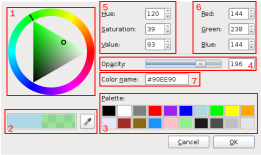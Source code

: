 <?xml version="1.0" encoding="UTF-8"?>
<dia:diagram xmlns:dia="http://www.lysator.liu.se/~alla/dia/">
  <dia:layer name="Background" visible="true" active="true">
    <dia:object type="Standard - Image" version="0" id="O0">
      <dia:attribute name="obj_pos">
        <dia:point val="1,1"/>
      </dia:attribute>
      <dia:attribute name="obj_bb">
        <dia:rectangle val="1,1;14,8.656"/>
      </dia:attribute>
      <dia:attribute name="elem_corner">
        <dia:point val="1,1"/>
      </dia:attribute>
      <dia:attribute name="elem_width">
        <dia:real val="13"/>
      </dia:attribute>
      <dia:attribute name="elem_height">
        <dia:real val="7.656"/>
      </dia:attribute>
      <dia:attribute name="border_width">
        <dia:real val="0"/>
      </dia:attribute>
      <dia:attribute name="draw_border">
        <dia:boolean val="false"/>
      </dia:attribute>
      <dia:attribute name="keep_aspect">
        <dia:boolean val="true"/>
      </dia:attribute>
      <dia:attribute name="file">
        <dia:string>##</dia:string>
      </dia:attribute>
      <dia:attribute name="inline_data">
        <dia:boolean val="true"/>
      </dia:attribute>
      <dia:attribute name="pixbuf">
        <dia:composite type="pixbuf">
          <dia:attribute name="data">
            <dia:data>iVBORw0KGgoAAAANSUhEUgAAAgsAAAE0CAIAAAAt+ed8AAAAA3NCSVQICAjb4U/gAAAgAElEQVR4
nOydd1gUV/fHz8xspVdBOogVuwjEEnsSS141eRNN8qbYNRZEjT+S2MCuscSYWGKSVxNjS9O8UVMU
jbEAGntXBJQgCChl+87c3x8Dy5aZ3dkOOJ9nHp6Zs3en7B3mO/ece+/BysseAQ8PDw8Pjwm4u0+A
h4eHh6eBwisEDw8PDw8zvELw8PDw8DDDKwQPDw8PDzO8QvDw8PDwMMMrBA8PDw8PM7xC8PDw8PAw
wysEDw8PDw8zvELw8PDw8DDDKwQPDw8PDzO8QvDw8PDwMCNw9wnw8DwVqFUqjUZDUZS7T6QWHMcF
QqFIJMIwzN3n0pRp7PXOKwQPj9ORy2R5eXk52WdKS0spinTNQUObN2f7CMdxf/+AhIT2rdq0oUgX
nc9TSBOod14hAAAQQlVESQVe+JgofILfr8YfKrEKBV6uwirUeKUWqyEAAFQUpiAAREgqAjEBIEHe
EspHigI8qEAJCvSgQryoSE8yyoOKklCh7r4mnoaCWqXKy7t7LCvr+cFDwsLCcdxFrt1d3349+710
xo80Gs29e3ezjvzh7esTFRmlUqlcc0pPFU2j3p9ShVAqlYVeFx8IrhQRV/8RXCshbmgxGQFAAOAA
hN5itAkAWkyBQEEAaLEnChwqmcqLkKcv2dZX286bbOelbe9NdsKRxM3XzOMmNBpNbk72C4OHJKU8
4/KDI4SQqVUgIFq2bAUITp8+2aJFPK8QzqBp1PtTpBCPHz++HXLqhvDMHUFuYeAlAI3R0x8B6P+o
RptsYACYySaJySoFZ2sEZ+t2LvTRdvTVJHtrk7w1PQjk7+Br42nAUBRVUlIa2jzM9YdGCCiK9S6O
ior+5X8HXPZu+7TRNOq9iSsEQihPeOVv4ZGzot/uBP6NAan/pl9bhkkMuGiDPpjJpqFyaGSCcwrB
uUfwmQAIL21XH/VAL80giba9yVd5miAURRIEYbmco0Go/l2yoKBg/Pjx27Zti46Opi0CobDhRFCb
JE2g3pusQtwQnD8u2v+X+EAZfh/XcwHpxIBNGDg2HUwxUQVjY90KKRfkqgS5FbBcTEV5q/7lpR4u
0na26Zg8POZACCFEQd1j4rnnnhs3bqz+w4KnSeLAem9qClFUVHQ4/ttfJbtL8ULc0H3EJgzIPmEw
BWNSC1OpwAC0eGGVdKNMulFExnqqRnmoXscp1n4IPDxWgxCiEAAsXrzk862fR0dHv/LvVxYvXvL5
1q3uPjM3ExgU3JQTMDuu3puIC5IkyeOiw6ner/27Y7dtHqv+wQuRWWHgqArIZAFDATBtNBhhWoxR
KkjinsxjRYV/l2rvNzSiwwBNpwNiYFCwRcvTRngdRvasrKxXX301Li4uISFh+vTpZWVltB0htHTp
0rZt27Zr12758uWMQUhGECAKURSitmzZHBkVSSEqMipyy5bNtJFCjdvFFBgUTC9R0TEjX3r55s2b
7j4jC7DVu46XX36Z8VM2OxsOrPdGrxByuXynZNuLgckzvd/8S/QHCSSbMDCqgqkG2NCkMNUM880I
I3nQWye1ot8U3m/K/ZK1km2Aye36aXgaKkVFRUVFRab2rVu3Tp48+fLly8ePH/f29n733Xdp+86d
O8+cOXPs2LGsrKxTp07t2rWL44GQJRx2SW6ivOxRedmjK5cv9erZc9Kkye4+HQuw1TvNvn37tFot
d7sZHFjvjVghyssrPvJY0jei01LP9+8TBeaf9aYi4UC3knkYNcO8qCCiQOv5vsa/M+WxDLAKl5ym
GzBqTOg2SZJcvHhJ69ZtwiMix0+YUFNT446zcwO7du3q37+/p6dnUFDQ/Pnzc3NzafvevXvT09ND
QkJCQkLS09P37t3LcYcIobq3RubFaZfiUnx8fKZNm3bz1i1gv3lUKvW06TMiIqPatG33ycaNbj1f
BiorK1evXr127VqOdvM4sN4bpUI8efLkI49lfVp23Sz9uBJ7Qj/rKUsKwSYSDpQN8899jvKAAeD0
CvYYpOsw/264x3LAKh3wwzUS1q1bf+HixaysozdvXJdIpBkZmbT9qXJP/fnnn4mJifT6rVu3Onbs
SK937NjRCncKsvA66Ywzdz1VVVWffPJJ+/btgf3mWb58eXlZ2YXzf5/48/iJEyd0320gN9Xy5cvH
jh3bokULjnYLOK7eG1mkWqlUbvHftDngUxlWSQeiKfqlm/PCBZu9TFYV5rLgABhWQ0jXCiVfUIpp
GuVkaIQj76z9J/xm587v9u0NCwsDgIUL5vd+ts/q1aucc2oNlKtXry5atGjnzp30pkwm8/T0pNc9
PT1lMhnH/WhJ7Q/79rB9Omz4SDvP0+3obq2QkJDDhw4C+83z3fffHziwPygoCACWL1uWlJzivrM2
5vz589evX1+2bBlHu0UcWO+NRiEQQj+U/rg4a/HDqQ9wwx5KSE8nrBUM8xLCRSTYurfatuAmK7UL
VinyWCqSbFfLMjXqFx32s7oEo04jFgWjuLi4R89eAIAQoihKN8VYU+58osfp06dTU1O3bt0aFxdH
W2hV8Pb2BkO1sAii0EuvjGb7VKlU2H+27qW87BFCKL+gIHVG6uXLl6OiothuntLS0uioKHpdv9Nn
Q7ipFi5cuHbtWtMhbGx2iziw3huHQlwlrs8tTz/T8RTgQAwArE2tEpjXA+5qoY9pKNsMpoFoMLFw
VwUzn9J/CfyByHusVt1TLl9Gku3s+k0bAAKBQKFQSKVSAKioqA+3hISE/Hr4UHP2CciaMAcOHFi0
aNFXX33VqVMnnbFVq1aXLl3q2bMnAFy6dKl169Yc94YAKRWNXgbMg2FYbEzM5s2bBgwc1KdPH7ab
p1mzZgWFhXGxsQBQWFjohhNl59y5c3369NFthoeH0wFtNrtFHFjvDT0OoVKplnis7u835EyLszAZ
Aw1QU2tDDpSeEnAPRTAKA6OFcV0fjH0dY7HY1ozQFwkMgZA46esxUCpahkHjnk4nISFh48ZPFQpF
cXHx7DlzdPYx77yTljbrXn6+Vqu9du3a+AkTaHsDcRk7j61bty5ZsmTPnj368gAAr7zyysqVK0tK
SkpKSlauXPnqq69y3ePTEYcAgLCwsJSU5O++/57t5nn5pZfmz5tfVl5eVlb2wQcf6r7YEG6qIj3o
TfN2yziu3hu0QpwS5vYOGbpO+pkWSAAMFgsgENBRoPZblgeLagFMamG0DkzrNIzygJmsc4xO45xF
ou7aNFLBOh9RXwF22v7f2V2sX7/u4MGDMbFxg4cM7d27t86emjojJSV55MiXIiKjJk6aPHTIUDee
pDPQdYo36h2fkZFRVFTUt29fXcd5OuTwn//8JykpqW/fvn379k1JSXnttdc4HgjVdounZqSmFhYU
IIoqLCiYkZraxPoy0bz15ps7tu9gu3k++OB9Xz+/Tp069+zVu2evnm45Q7Z6dzgOrHesIbjhTFGr
1cv8Nnwq/YICLQAJQAFQACR8ooUZFMSB4BoQ4vqJV3H22VhNFwGLxQcFhJMtg8noICoykIzyQoEe
VIAn8vegAjDACRAJkQcAaDA5BWoASolXqLHHarxCjZUriEIFXqAiCuXEHYRVmD+QmYXxQnQrGKr7
Mep/ElxJTZej/wMQurvSeJiprqr6ZMP6tNlzwyMiXHncj1YtnzBxilwuA4D79+/PTEvr17df1rGs
9evWRUZG0mV2frNj5qw5VZVPUU85l9E06r0hxiFu3bo1ufu8i4KrAFD36oxqV94l4HMElxG1HrD/
Y4hOWxWp9qYC22qTW2kTo7TtI8i2ftySOgiRB4AHAIjJAMYCKvyhjLguE1yuEeTKBbkIL7fBxcTY
kmDyr1ES6mMBOibDNpNYvKOqwFGYacI3zFeTJgaqmwU6IiJi3dp1s2bNWrd2XURERBPwLzHeWvxN
RePAem9wCrFL/PN7KcsUmLxOGHR/AQABgcN6HAaQ1FLA3wKqee2jU6cNFuVBgjy7ap7tpunfQdM7
jLSylzE3xFSomAoN0PSjN5XE3RrhCZnwqEL4J2AyLiKBm6zjYCgPlMGmgLzoQ/WXC1ariFHOuCKb
4f9j3QxCOpdCRHjY3j27AaBpOJf4W8scjqv3BqQQKpV6XsD6LyX79J72dcJQ+xcHQNCfgOEU7Efk
h4B9yVUbfFBAX9WLfdQvdtA8IwCRK69LQraQkC2ClO8gUCuEp2Wi/UrxLxhWYZVOYGAoDzqRqJMK
DCk8ldMI4rxcspj3ODU0cJywduIEh2A+LElRFJ8cwqk0gXpvKApRXFz8TpuFZwWXDRsNYNiMqPu7
loDDWrQdyMmAJRm7mPQXMRL1Vw8dpnqtm6Y34e6LxUDkoenjoemDZKtUwhNK8bda0UEcU+N1eoAb
CoO+Thg1GpilAoFE9YVAc6nG80sK59OgNhRwHA8JafbgfmF0TIyLD40QUOxPivLy8oDAQD5FhJNo
GvXeIBTikuD2a+3SH+KlZuUB6oQAhzgEqTisoqiZgE4ChdU/UnWNhkgydpRyzDDVKD/EHC1wIxgI
JJp+Ek0/CqvQiPdoJV9hxD3TBkS9VLBLgqlFoM71UT9f7fstKUhw94XyAAAIhMLuySlHj/wRGBQU
37KVQOC6fzqk520wsldUVOTknOnTr79GrXbZ+TxVNI16d39fpt+FOeO8M2WYzLCPjkF/HYa/1SS0
1kAx4DtB8LpBd6BEbfexincHqIfgDbsvrx4UKTpIST/DBbmMHZxqr5tk/iWMfy0KgASEvGr8vtBI
+rv70ngAIUQIBPn38o78/ntJSQlFuWhq91D2IYc4jgcEBCY/80xcbBz3OTx4rKJp1LubFWK75NB7
nhtI0DI/58z//VID4ygIB8FNIDyBAOih6fGe/INEbbIbr8guhKcx6TKB8Iy+PNT2cDUjDyTLL0cJ
ZP6rVV7/cfdV8QAAiMVioUjUcPz+FEVp1Gouuex57KGx17s7FeIT6Q8ZHl8ittdgczpBAlBAkfCM
BnIQtgBS5iemy9/vpXnWXdfiQHDhMaHHCqHgXG0DwkgeODcjgAKgMLn/IqXfu+6+Jh4enkaJ25Rt
lXTPIo/tyLhLp2nIls2CAY7BeiK0eeiW6C0/Vx5sGvIAAJSmr6rykKpmI1Ah9fEGox6uhh2ZjC31
RuTxaKG0/CN3XxMPD0+jxD0Ksdhj50qPvUySwCgMmLE2AA6AC0E0s/OMnLNn9ry55xZxyy0X4jQw
jWpU1ZNspWI6IAGDGLD0eWWQCgqkpSs9Spa4+4p4eHgaH27wMq2Sfr/SY6/hY4xk2WR1MXXWtttQ
syKBbAMAgf7BElwyTjl2tnyWL/J18eU4GwK/4imYKUAXrXY0GW4qmv2fImSO5ePx8PDw1OFqhfhU
enCBx06md12uQQghYB/IZ0xVjCGAoPcZ6BuMYziBEcFY8Bz57DeUrwsaRi9ex6GVYJ96wEogNdaH
IuoXeVimMmSKu6+Fh4en0eBShfhKkvWe53Zk+ujirBDxZOTWmuWdtAapEQK9g3EMp0UCx/A2qM0C
2fxnNb3ZTqORIoCLnuQkQnvXZoUACpNFf6Rq9pa7L4WHh6dx4DqFOCS68Lb3p3odW61WiNGqIR/J
0qUmaTgDPWvbEARO6FaeUz+XLp8bTUa75upcAwZyD/V7YvVeWxUCABHVrb/V+PPjJFyNWqXSaDQN
ZwAzjuMCoVAkEumysPE4g8Ze7y5SiGtE0XO+KxSYkkUe2B5vtX9FQCyVzRirfIlx54HSYF0DQicS
OIZLcMmbiv9MUUz2QT4uuEaXIVFv85AvAFLDqhNs8kABUIBwn6qOP5OejT5FXSNCLpPl5eXlZJ8p
LS1tICOn/P0DEhLat2rThiJddD5PIU2g3l2hEP/888/zCRv/wR+blQfG1gMFQAZRvt9UL+6ubc+2
/0CxgZeJFgndZhAWNFOW+pJqZOMZYm0ZgTbHu/ItTFPO8ptZ+JkpYVhVt18pMT93kytQq1S3bt08
lpX1/OAhYWHhLhs8tevbr2e/l874kUajuXfvbtaRP/r06x8VGcWPm3MGTaPenR7RVavVY9vu+Qev
tq1nbUsyck/V0mjKbMpiymC6PoQQ3ScWYQgwqMAqFnlk7JN89558dqIm0cbLaGBoBUmVfoe9y0cT
2rvWygNQgCv+8bo0rqrbj4C7dJrbpxONRpObk/3C4CFJKc+4/ODMc3wKBETLlq0AwenTJ1u0iOcV
whk0jXp3uqx94H8gV1BoMuLBKK8a89JD0/Fw5QYL8gDGjz8MYUABRmEYhWEIwxCGI/wmfnOSz5Q5
3nPvE/edfcmugSJiqoIOaYUplltl+qOy6xZBRY7HjYXuvoinAoqiSkpKQ5uHuf7QCEFd3kmGJSoq
uqK8vOFMCNHEaBr17tyb41tx7leSbCZtMGOpXR+oSdpbvcQPeVk+DOfQxnHB8Td839zssUWBKZx6
4a4B4f7VzfZqJP1YI9WmwyP0LJJ728QP9rr7Ip4KKIokCML1x9VPXp+fnz9w4MD8/HydRSAUNpwI
apOkCdS7ExXi9u3bcz0PmNUGNp0ghqqf+brqQykSczoSkyogCtX+JQGRCFG1i4pSbRfvGO33+i/i
Xyho9P8eCJNWh36j9hxi7Ggy42vS+9TjwntEzV13XwSPs0AI0fd9fv69cePGDho0cNy4sfn593T/
D+4+QR6n4MB6d5ZCqNXqCYm/KTDKqGVgaSEA8KHqlC+r54i4x0iM+upQyFgkKACyfhNRqAyVrfBY
Ncl3ypXabNiNGUxUE/ZFrUhwi0PoimEauWfOJKD4DAFNlNoHBVq8eMnnWz+fM3vO51s/X7x4ie6F
yd3nx+McHFfvzlKIZX7HLwtKmeSBMQNCfQNigKbLtupUAVjTNDONQ6C6OASF1W6i+k0c4fTfO/id
NN9Zy7yWl+KlTvodXAQmqIn6XOPZz7gZwbgYioSg/KLHlVXOO7Xi4uIxY8fGtYgPCw8fNuzFX3/7
zXx5xgz1NmO0N8fu3GaOHj368ssvx8bGJiQkTJky5eHDh7S9srJy0qRJ8fHxHTp0WLNmjf0HQoBo
5/OWLZsjoyIpREVGRW7ZslnnlLb/EO7l8pUro0e/FhMbFxYe8cLgIT///LO7z8gcWVlZr776alxc
XEJCwvTp08vKymg72/2Ql5f32muvxcfHx8fHv/baa3l5eRwP5MB6d4pCnBIWfio9wyIP5hoQvTTt
t1fPtKL1QGPJy2TG6USRVJbw2AS/ids9djTu4AQmqonbrvVMtuBiMo1VUCC59ongUbaTzmv8hAmx
MbHZZ07fy7v3/gfvf/XlV046EBfcni+LZtOmTePHj7948WJ2dnbbtm0nTpxI29PT06VS6dmzZ0+c
OFFYWLhnzx47D4QsYfeluJMbN2688sqrI0YMv3jh/L28u5kZGfu++97dJ2WOrVu3Tp48+fLly8eP
H/f29n733dpp+dnuh8mTJycmJv79999///13ly5dpkzhOmWOA+vd8QqhUqlmeh6kjCXBNBxt3ICI
J8O+rp4uRdb3vzT1MlnpdFJSqt3iPZP93j0u/hNBY/23Qbi0On47KYplbUYwhqxJAJLyPJ0GpFN8
TefO/T137nvBwcFisahnjx67d++i7fn5BW+88Z+o6Jiw8PBXR42i36fod/zAoGDdyz5bIyAwKHjT
ps0dOnYKCm5mw95UKtXMtLSY2LiY2Li0tFm6bn+BQcFf/fe/nbt0DW0e1rdvv8tXrjjjN9m3b9/g
wYN9fHy8vLwmTpx4pe4oR44cycjI8PPz8/Pzy8jI2L17t50HorNRmlnsvhR3svqjj+bOfW/06NG+
vr5isTgpqfuO7f+lPzK6PUiSXLx4SevWbcIjIsdPmFBTU0MXY7M76TbYtWtX//79PT09g4KC5s+f
n5ubS9vZ7oc7d+5Mnz7dx8fHx8cnNTX1zp07HA/kwHp3vEKs8s++S1SayIORMBg3IIIo313V032Q
1JZDsrwm66TCVCT0GxP6wYmPPNak+75/U9BY5xJHwsDqdnsQHsg695WRNtStEI9vSy86wK1hSqdO
nTIXL87PLzCyv/7GG5MnT7p188aN69fj4+PnzZsPde/45WWPuLzsn/v7XFbW0bJHpTbsbenSZQ+L
H57NzcnNyX5Q9GDZsuW6j06ePHno4C95d+8MHTo0LW0WbXSSe0oul2/btq1Xr170ptHL3Y0bN+w9
ALLwOmnv/t3KXyf+enHYMLZP9W+PdevWX7h4MSvr6M0b1yUSaUZGJl2GzQ7Ovw3+/PPPxETj4VlG
98PAgQM//fTT6urqqqqqjRs3DhgwgOveHVfvDh4xd4V49Kn0XF0WB1qpTFfAYIQbYCIQfFM9JY5s
ZuNRKYP9YRgGOAAFGIbRmxiOAQBGYfXgGAYYBhhO4fQmDjgGGA74Lfz2PN/5PVU93pK/GUAF2PuL
uBxKGlvdfofP2ZFAqo0VAjGt161IL36ijhlOBjh4No7t//1q+YoVQ4cNq6mpGTCg/+LMzPDwcAA4
dfIvuoBEIpk/b17nzl2s3fOSxYuDAgPpdWv39v0PP/x8YH9QUBAArFi+fPiIkRkZi+iPVq9a5e/v
DwDTpk39yBHBADbo3yEoKGj//v20pV+/fpmZmQsWLACAzMxMuVxu5yG0pPaHfayuqmHDR9q5f/fy
+MmTgIDa/1Dds1v3NqB/e3yzc+d3+/aGhYUBwMIF83s/22f16lVm7ODk2+Dq1auLFi3auXOnvtH0
fsjMzBw+fPhHH30EABEREQcOHOC4fwfWuyMVAiGU7nlMAwCAQ62vBtN7fus/yA2aOUtlL3XXxtp+
YEOFQBiqPbJuEwHgtUOs6b+AAOG1m3QBhCG6DMIQhaiTwlMX/C4OV/xrqHKIyAbHl1vR+ibJW2Z4
XH2fNRTBmIkIaTz/er/qX/sdezKhoaEfr18PAOXlFRs2bBg3fsLhQwcBICcnNyMz49Kly/Rz0Ib5
40JD62cNsXZvjx49io6undUxOjr60aP6Rgb9XAAAqVSq1WrpdWcEMIqKiqqrq7/44otZs2b98MMP
ALBixYq5c+d27drV29v77bff1j3+bAZR6KVXRrN9qlQ25sAbgL+fX0VFRXBwMNRVkP47vv7tUVxc
3KNnL6D7+FCU7vZgs4Mzb4PTp0+npqZu3bo1Li5O3256P8ycOfPf//73pEmTAGDz5s2pqakcHY8O
rHdHepl+Et85LXyo51Yy+mvqayIAiNdUyWOVPe06sJl+O3rZFDASM/G/A5CAUZi+RbeppJT7JN/N
9Us/LT7T6IITyqjxqtBXWEMRLEkmBEWnRHe4vqdYS2BgQHr6/124cIHeHDtu3Phx469euVz2qDT/
Xh5by1cgECgUtTd0RUUF28457k1HcHBwQWEhvV5QUEA3JlyPt7f35MmTz58/T28GBARs27bt7t27
Fy5caN68ec+e9v1fACBACoWcbWnsXqZnevQ4dPgwl5IhISEXL5wvLXn4qLSkvOwR7XoyY3ceBw4c
mDp16ueff965c2fTT43uh+zs7NTUVF0cIjuba3cSB9a7wxRCqVQu8jzDLg/M8eqWZOhqmd1NXZY3
ZYaQNb1CIn2L6SZt0QUnNnlsXua7okBQ6IjfyXXIO6wmpS0sxKhN/nqczMC0jpyl57XXXj956pRK
pSovr1i7bl379rUzMCqVSolELBZLCgoK02bN0pX39fXVj8glJCRs3PipQqEoLi6ePYc1Rx7HvekY
OXLEhx98WFZWVlZW9v4HH7z0koWb0LFxiNTU1Nu3b2u12tLS0pUrV+r80XPmzCkuLlYqlYcPH167
dm1aWpq9R2rScYg5s2cvW7b8u++/r66uVqvVJ0+dYis55p130tJm3cvP12q1165dGz9hgnk7G3be
Blu3bl2yZMmePXs6deqkb2e7H1q1avXJJ59UVVVVVVVt2LChTZs2XI/kuHp3mEJ85n/9AS5nlwfC
cIUAIEQg3FLzqhQJ7T226XgIeoXCGDfrx0bUTdxktIkjnN7UjZy4i99d6rtsu9eOSrzSEb+WK0AC
T1niJgChcb8m9jYEUIA/LhSf3+zA0xgzdszyZctj4+K6JSZevXL188+30vYNH6+fN39+ZFTU8BEj
kpOSdeWnTZ3af8BA3b/i+vXrDh48GBMbN3jI0N69e7MdhePedMz78MPgZsHdErt3S+weGhr64Qcf
OOyCOTBo0KApU6a0aNFi0KBBjx8/3rRpE21PTEwcOnRo+/btt2/f/uWXX7Zo0cLOA6HabvHUjNTU
woICRFGFBQUzUlObRl+m9u0Tdn7z9Tff7GyX0D6uRfzyZcu/+eZrxpKpqTNSUpJHjnwpIjJq4qTJ
Q4cMNW93EhkZGUVFRX379g2vQyaTAfv9sHHjxjNnznTp0qVLly65ubkbN27keCAH1rtjZv9+8uRJ
l7ifqzCVqW/b5G/9ynx535mKXvYfPfChwezfRlkiOG6yTR5utOmBeTyveG6gcoDQfmFzCdJr66UX
llqKQBj8RSK/JxPOIXGTSqrhRqqrqj7ZsD5t9tzwiAhXHvejVcsnTJwil8sA4P79+zPT0vr17Zd1
LGv9unWRkZF0mZ3f7Jg5a05VZaN572lENI16d0yk+tOwe1WYVq8LEwaATP7qh6yhszZsusJeN2st
hpFqoKNNuqC0ySZCSBe4Np0tHCGki1obbSIMKTHlz5L/5YrPDpf/q5O6o2PO35ko2k4X5v9P8Oii
uY5Mur8IgAJM/kSS85miN/MU81bB1ipvICPXmjyobhboiIiIdWvXzZo1a93adREREY3dvwRmHT78
3eXAeneAQpSVl28NuAlA1D1pML0VykQbMABMCMTHNUMIcFD6QxaFYMsYYVEk9Asw6kQpVvqF55et
Ja2Gy4dHaMMdcxVOAiNkKet9fx4EpJZTMwIBUCDJ2apMnISk/nYenP9fdTMI6VwKEeFhe/fsBoDG
7lyi4W8tcziu3h0Qh9gU+aCGYYY+tlAEAUBMU6S0t3n0gykskWpdr6rH6rYAACAASURBVCT9jBFG
oQjdJhimlNAVoEMRuuAEjvD64ASRt8H3k++8vpdhModdixMgA9or273L2L/L+G/dCqaolpxxZDTi
KQfHCV2PSVdiPlxJkiSfHMKpNIF6t/f+kMlkX0nymGLRbJP04c0p31mKJDuPa4BNfZls6Npk2tOJ
IqkcYe4a/7UnpH+R0HDz/So6z6LEIQZhakbB0FuR5HyFqRu08jUWcBwPCWn24L4b+sIhBFT9JGTG
S3l5eUBgIJ8iwkk0jXq3VyG+DXxYiZHs8sDQjFgg7+nh2DAvi0LUa4PhQ59NM9hUQV9UGHVCTikO
SQ5/4rfxmui6I6/LcSChpyJ5nrkGhMkKVvNY/Pcud594U0AgFHZPTjl65I8b16+5+I0SIeb5eSiS
LHv0KDv7dHLKMxo1P/e7U2ga9W5XXyaKopICjtwjqusc2MjYn22wQgGgbtqgXytHOCj+UEvgHea+
TOb6L2EEjuOmFoNNDDe1sO1ZZ2lFtnxO9lww6Z4RWGZBPt8+J3h4gS32YLyCgAyIrZx1BjDeEWEX
CCFCIMi/l3fk999LSkooykVtzdDmrOl7cRwPCAhMfuaZuNg4usMlj8NpGvVul0IcEj38j3cOizww
K8SPVc8/q3Fw4tbAW/b1djXVBvOblnrECnFhF2Xn3vLeHrZNROg0hPlZ3vtetaAQhuvVb3+jafe8
u0+8KSAWi4UiUcPx+1MUpVGrueSy57GHxl7vdvVl2iF+UNeFSfdcwfQ2McMVrJcmxOHyAGC5L5P+
vEymm7XzMuFmNzGkm8eptmuT3rRORj2dSET+LTp/Q3yzp7xHV2UX3GlpmqxFE9NPG5YiKDhjsfWg
25Sc3sErhENQqVT84/gppLHXu+0Pr6Kioj9E5SwpH0zD1DgAka5gmIrEAXCLVBvYSZMCpPFs4fVR
B6aUEkaTh5sGJ5SUMkt67Gu/b/KF+U65apuQ937fOOpgGqzWm5lDeO0oXlns7rPm4eFxD7YrxM54
FcWSC4hxvbu22TMax/Vw1cdipJoyjlSzhqwtppQwKmkkG5RJzgko/9Fr/36fAxUE66xzrkQb1UPb
PJFVGExlQ6MVn7E3jw0PD08jxXaF2CMuZUw0zZaGOlXh4MQD9XAbD6Gz1CavNtpEegMmWOZrYrTg
FK6f/lpn0R85UUjc3+v33UnPUyrM/e1NZcpkC/PgGuqE6DSvEDw8Tyk2KsR5QXU+oTJNNM22xJK+
z6tZI+z2YtHLRJrYSYZNUy+TQQG95oINTieSJC+JLu/x33dNco0Cd/ZAVye8SPrFgtbSfOl1C/Ew
jyi85MYT5uHhcRc2KsRPonIzemC6jFXG4Y6aY8MU671M5n1KzCLBQRVoi7HTSc+ioBQnpad/8jtQ
JPzHWb+GRTBc1f0tc/JgsohzHZxWiIeHp1FgS18mhNB+cYVeLyYzCwaARICNUjlzdkOWvkx0FlLA
AMMxuowuL6mZNKU6CwYYRhluAlafytQkj2ntJuB0GRzH9S04jusSnVZilUd8jkapI7vJu3qT3k78
ZVhQdxvt8fNyINXMvZhMFlH2T/KX5oH1aeB4dKhVKo1G03AGMOM4LhAKRSKRDdn9eLjT2OvdFoW4
JFTcx7V1qUbpyQLNKcQwVUigUxN5kiYKgRg2dYJRe+K6Tw03MRzT34PRZm15DDCEmdmsPyiOsW0+
EBSV+JW2UrRMULRzcaJTyitInfCC6O8DlhUCABDgJYVEwWUyphHMZdswkctkeXl5OdlnSktLG8jI
KX//gISE9q3atKHIhjtbTGOnCdS7LQpxRFjF1IAANoV4XeXk2U8tjocAhsnATWd+ZZsMnMu8sPqz
wHKfS5xE5E3xrfuSBx1kCTGqGMx5jjgTVEmviXLNKgQYbAovZfEKYRtqlSov7+6xrKznBw8JCwt3
2eCpXd9+Pfs95incNRrNvXt3s4784e3rExUZ1ag77DdYmka926QQouq6AIZFkcADEdFbY+8k0hZg
UQiLkmA+gQQXkbCoCvoF6M2r/7t68rOTxZeLAYPwDuH9pvfrMqLLOY/z+ZKCDvL2QRoXTdehadMH
Sfyxmsdc5AEQiP7+XfmvVNecWxNDo9Hk5mS/MHhIUsozLj84c8pJgYBo2bIVIDh9+mSLFvG8QjiD
plHvVsva48ePcwUqM8PijJZhqmYCZ78aW+rtaqHzK1OaUjCcDBxYJg/nmMeULgAk/DDlhx2jd9z9
8678sVxeIb99/PbWf2/9evzXGIVV4lWnfbJzvc/JCJfMk0MI1R2HMPdoYhpMJ7j5NyavcsWJNTko
iiopKQ1t7oTZBCyBEDBN4Fa7REVFV5SXN5wJIZoYTaPerb45ToYQpOUpvuuXEWpHpoBnxlJfJsaO
TPV2EjFuMk4GrrOYmfaVrS/T+Z3nz359VuwlHrlmZMbdjMy8zFfWvSLxlpz676lT208hCiESlQhK
/vI9dcvjNok53Wup7jacU18mWjDUGuHlv5x9Sk0ViiIJgnD9cfWzAuTn5w8cODA/P19nEQiFDSeC
2iRpAvVutUJkC5Rso6ZNF08kfEbj/L46tkoC98nAuYiEfnnGAjlf5QDA8FXDe4zr4RXk5RPs03tC
71fWvAIAf279U6crJEXmie+d9DtdJP4HAUNT0VFo2vREQk9O8kACkCC4lu28k+FxBgghOilAfv69
cePGDho0cNy4sfn593TJAtx9gjxOwYH1br1CCNUcWw8ARB+Nn9AF0VeLrQcWSTBTwHzDgq3pYL7A
w6sPASBhSIJ+gU7DOgHAgysPjKd1QsrrHjfO+v5dKXCab0co0rbuxXVUBAWCa7nOOpM6zCQf5rGF
2gcFWrx4yedbP58ze87nWz9fvHiJLpuMu8/PKfB3kQPr3TqFUKlUlwUa7gPlBmp8rbwym7AUhzAf
eACWNKVgNjJhMRRhmse09mxJ0I9VQJ0ziTHRqQyXXfK9fMPrlgp3SixR3WkA93FzgpsXMbV1pzFu
/HhT49hx47bv2OGgK2iUVFZWTpo0KT4+vkOHDmvWrNHZjx49+vLLL8fGxiYkJEyZMuXhw4d2HggB
op3PW7ZsjoyKpBAVGRW5ZctmnVPazv27l8CgYHppHhY+ZOjQq1evufuMLBBeB1uBl19+mfFTNjsb
Dqx36xTiby9QW5FwVNBb42XV/m3EvsCDGS+TtU4nxgK6xkHzhOYAcPWXq/rlL/58EQAi2kcwOqno
4ESZsOyC36VCjwcOD05oE3qBFlhn4KAMV1Rq4vZFq/Z/+vSZwkKDLIyFhYVnzmSPHjXKodfRyEhP
T5dKpWfPnj1x4kRhYeGePXto+6ZNm8aPH3/x4sXs7Oy2bdtOnDjRzgOZz1fM2N2lcVFe9qi87FHe
3TuDBw+eOGmSu0/HAkVFRUVFRWyf7tu3jzEVHZvdDA6sd+sU4iqh4exiEgRRojjSJQPBLIapSesK
GHWC0hWot5vu0LQAabhDEpLeTAKAn97/6cTmE5VFlZVFlcc+O7b3vb0A0HdsX9PyQNbvkKKoYnHx
Fb9rFeLHDvzlyLB45BkAJLtIGAoGkXfVqv2PeeedLVu36ls2b9ky5p13iosfvvHGf6KiY8LCw18d
NaqsrMzoi0aOAt0mSZKLFy9p3bpNeETk+AkTampqrL9o93PkyJGMjAw/Pz8/P7+MjIzdu2vnRty3
b9/gwYN9fHy8vLwmTpx45coVOw+EEHM2St1i96U0CKRS6aSJE+/dyzOyN6K7qLKycvXq1WvXruVo
N48D6906hbhGkNxdTMlaT6t2bjsW4xCmjQnTWZiMylucpsn6eZw6jeiUOCpRLVMfWHAgo1PGwo4L
f5j3g0qm6vFGj6R/J+kmejJqjuhb1Eh9zyP/tu8dmUDumJ8Ow7StulvhaLprXSLusWPHfv/9D1VV
taGUysrK77//YezYsa+/8cbkyZNu3bxx4/r1+Pj4efPmc9zhunXrL1y8mJV19OaN6xKJNCMjk7Y3
Ltez0UvcjRs3jArI5fJt27b16tXL7iNZeJ20d/8NA6VSuW3bF126dOFYvgHeRcuXLx87dmyLFi04
2i3guHq3bsTcFQGlN1aO7W/tSjetq3JwUlznZardZJyXiTIsb2maJl0Bg2ma2OZxwjEccBzDX179
cofBHf764q9/rvwDABEdIgZMHNDxuY444DjCOU7rJMcV93zzfVW+ofIQIWVXlkAA0LZKFJ781Xig
HDD/Je5Y5+oNDAx4cdiw7Tt2TJ82DQC279jxrxdfDAwMOHWytuOsRCKZP29e585c/7e/2bnzu317
w8LCAGDhgvm9n+2zevUqq06pIdCvX7/MzMwFCxYAQGZmplxuoPe0xzkoKGj/fnsnTNSS2h/27WH7
dNjwkXbu3+3onumenp4//3yA47ca2l10/vz569evL1u2jKPdIg6sdyueLwih6wQCoLv3WlaI9lpX
zTXEohBGaUfrx1RjiC5Qv4msTlNaP5EGXYxzHtM2/dok9E/AMVyX/hpRtQWMhmEb5z3VK4AQqhJW
KfwUgYqAAKV/fRjcerSx7YF2cnJSCOvaEAAw5d0pL7308pTJkxFCX3zx5Y8//gAAOTm5GZkZly5d
ph+O3CePKy4u7tGzF9CdNShK90V70q27nhUrVsydO7dr167e3t5vv/12QECA/qdFRUXV1dVffPHF
rFmzfvjhB3sOhCj00iuj2T5VKhX27LwhQNe7Uqn88suv5s+bf+AAJ01taHfRwoUL165dazqEjc1u
EQfWuxUKUUIgOYZxUIjav+1IIfed2wWLQlgxU5NhAQbNwADAWDO4iARjgVoZsJT+WlfAQDb0p3XC
yDJJebWkJlAe4K2ysVMA2SIBSC71CYAAq6zCnpQjv0Du+4+Lje3YseOPP/2EEOrUqVNcbCwAjB03
bnFm5oAB/b29vWtqamJi44y+JRAIFAqFVCoFgIqK+vR8ISEhvx4+1Jx9brJGQUBAwLZt2+j13bt3
9+zZ06iAt7f35MmTP/74YzsPhAApFY1eBiwikUjeeeftJUuXGNkby1107ty5Pn366DbDw8PpgDab
3SIOrHcr1KkQR9yHUgdRwuaUqwYTco5DWMwpZG1kor4DkmHgob6AaUoJR+ec0CBNqcejYt8StUBt
y48X1Bx5+nMfXE08yLf2ENOmTv3s088++/SzaVOn0halUimRiMViSUFBYdqsWaZfSUhI2LjxU4VC
UVxcPHvOHJ19zDvvpKXNupefr9Vqr127Nn7CBNreuOIQc+bMKS4uViqVhw8fXrt2bVpaGm1PTU29
ffu2VqstLS1duXJlYmKivUd6auIQX3/9TXR0jJG9sdxFRXrQm+btlnFcvVujEATiEKAW0H/jKVc1
IIBVGMxkIaUnNDUoYJKFVL88lzSlgMBc4lJdmlJr8pgazPJUV6B2wIThyAk1ri71LXvs9YTEre4R
S4a1qO/OZKlTE15UaHmPhiQldRdLJBKpNCmpO23Z8PH6efPnR0ZFDR8xIjkp2fQr69evO3jwYExs
3OAhQ3v37q2zp6bOSElJHjnypYjIqImTJg8dMtTak2kIJCYmDh06tH379tu3b//yyy91cchBgwZN
mTKlRYsWgwYNevz48aZNm+w8EKrtFk/NSE0tLChAFFVYUDAjNbXJ9GWix0NEx8Tu3bdv02efGn3a
0O4i3WAI86Mi7MeB9W6Fl+k+DlA76XftabCsIACIJO2NoFqBrXEI84EH3VdMnU4WIxPmQxFWOJ30
gxOWnE4IIblQofbTeCo8PJUe3IMTVGg0XDzL4FZiWrFBIQDg8KGD+ptDhgwZMmSIbnPChNqBdTpH
cMcOHbKyjuoKjB0zpvboOD5z5syZM2ca7b9xxSFGjx49ejSDm3jYsGHDhg1z4IEQAgohAJiVljZj
5sx+fftlHctav24d1SRaD2yV3mDvIi6NALYyVjQgHFrvVjzHi3GMm0IAAIqyu4+NFViKQxiFpjlp
htnAg0WRYC7AQRWMC7AEJ4xj2noWCqNkErlGrPWUS0VqTp0FyNBIg2C12RW8xIqBvozN9sb1NG/U
oLpZoCMiItatXTdr1qx1a9dFREQ0Af8Sm0eIv7vAofVuxXO8zDikblYhSBdOKUyaKASyZMFNLMig
gyxDARwAGfaINdotlwJ6Fl2+OeP8dOwF2DLWYRhmZCExssZTLpZoJXIxobUQEKJCo2on/+CiEOXG
o9vMwP+7uhmEdC6FiPCwvXt2A0ATcC4Bf2uZx3H1boVCPK7vyFR7FiYr9euByIUKYe14CMO01ToL
a15rHMOgvoD+pr6lfvyEYQHWHNeGm6YjIRgHRugsXEZOkASl9FULVAKRTGDG6YT8Auu7MwFjfdav
YBWOHNT9lIDjhLUTJzgE82FJiqL45BBOpQnUu1UKgdc9fcHwKQKmD5VgV76mWIxDgKHTyTDtKPfy
VuUltbY8o9fI1IlkbXmEECkk1f4gUBCEgvm2oPyDQHcbM8qD3iavENaC43hISLMH9wujY2JcfGid
P5qR8vLygMBAPkWEk2ga9W6NQuAEN4UAAOSPHDzHnDksjocA5gIcJYF7ARtEwrYCVslG7eAJCQVi
DJdjmEmfWOQXYOxlAtZNvJxXCOsQCIXdk1OOHvkjMCgovmUrgcB1ITqk520wsldUVOTknOnTr79G
bUsnaR6LNI16t+Kk5ZhOIRjVycDoRzUghbDhiW/UzjBTwPwjnvGZbrEAd1Ww2Now0gnkieESHMko
0Ksf5O1j4GWqtTL91AhArnROLTZZRCJRx06dfXx8fvn5QElJCeWqf43Q5s2/+vJzxo9wHA8ICOzT
r39cbJxM5pKst08fTaPerVAILRB1QVI26j8SWijpUCwphGnggS7AMfCgK2AUeDCKNLBFJkxDERYL
GIUizMQqdLEHtliFaXACI3CBn5BSkqScBIQAAEkkYOQsZa86TM5nvbcODMMokmzZslW7hPYNx+9P
UZRGreblwXk0jXq3SiH04xBmQGAY0XY6rvIy2Rlp4F6ArcFhbeuhftoPk+AEIRIIxSKtXKNVagDD
65sUFmVd68LWYRNCpVKpVLy4PnU09nq3ystkRWFPV3a45uxlcr0biotIcA9FcJcNLsEJwEAkFYsl
EpVQYNyGYAer4t86eXieFqwKnri0YWAFNszcZzhiztTvxFAAAeB6fid6Pkj2fdaOUcAtFzA4KFZf
xrQA8z5NB0aY7NPMyAmgAAADvmHAw8NjghUK4aGl53blhAzDXNeM4KwQ9W/fJoOojV+32cdI6wog
hABjtej8OUhv1HRtAb3JM2oLMFkonMIwDCFEYRSGYfqW+v3jCGGIQnUFMArDDb+CURiOUYii5YHC
KFoe6Fy1Wo1Gq9Fg1dXc5R95uioxFA8Pj7uxQiEEZN2j1jwIAFz7SmpDG8Kk0aBrE9S/fZt+Sy/v
UG1JbhY6s1D9zi1acMD08xGZWGq/AqwBdosWRFFqrYaOVAMCvTvBkq4TLpyTkYeHx61YoxBUndeC
Db2PNBaKOhTOCmHOR4Qb7If5WQ+GBWiDnfKAAwAYiwHLVwwe9Cb6wVUtACiqthcTDaZUmrQhWOsO
iT0cWHU8PDwNGWu8TCSqoJ+SlodDwBPArMgyYyeO8zLpLLUeIXa/E9KbwNW838nAg2Rq0fMy1bqG
LPqd9N1KLJ4oA7cSDrSFFgsExkNpsKpqAAHXARFSKxTi+rUr3Avz8PC4krbt2lssY4VCBJDUA6yu
V6+lwbeP7ciLaTXO8TJZ9DsxNyM4NywwzLARoGdhaGpwaUmwWzAMExICAmPulI2VPzFMHaiDYZPy
CwDOpPTobbkQDw+PO6h8Ynl+BCsUwo9EoHvsW5iWCR6xPIycgkO8TKZPf0sxBvPPcdOvWHQiGfiI
uAUhuIQchAKhSCDA2HsZ4OWP9bxMFiZmQv5WKASXW5CHh6fBYoVC+BtN9GF2KtByHAeXaYTFMdXW
Rx24CwZ3eeDUMjCJKJhvOphXC6FAIBFLCEvjObHyx4ZeJnOTu6IAKxSCh4enUWOFQgQhQw+22VwC
hYIGpBBWRR3qv2IUdXB539baMroCdE9W9r6t+j1ZCYLwknqKhJz6HeGFD028TKwrVKPKCM3Dw2MP
VihEc0QBxSnJDCAoxAjrRuPZgw0ZhNgtxiJh1PLgZjHYiSUL4Cbng9fJmP5XuFkAwMvT01PqYcat
ZARRUGyFQoQ2s7/GeHh4GgVWPMUjgWTOM2O0ggAA7iMcxA44P044JFLNklbItq+wWRijBTZ8hc3i
5enp4+1j0a1kBF74UM/LpP+XYYWKirCpknh4eBofVihEFFDMuSqZHil3SBdO0WFDpJrl6a9bLAoG
d3mwKAbmH/0c1UIikQT6B3B0KxlB3Lqvl4HcQu1S0bxC8PA8LVijEDhpWSHq/pYBXkzhzXGXpK+y
YTyENekcGC1GEQUzX7EYhGANMJhYGCfPEAoFwQHB3l5etv14+IMSrEpp6GVi+wsAiIwOs+1APDxP
IWqVSqPRNJxEfjiOC4RCkUjE0QtthUKEYJQnhWT0QAfzTxIEAHBNI2gudkn6Kju8TDa0CRgbAQ7Z
ibVuJRzwZv7BAf7+3EMOphDX75k0IFj/Ih8vFOhv87F4eJ4q5DJZXl5eTvaZ0tJSl2UQMgOOE82a
NUtKSenYqTNFcjofKxQCA2iHkblaAYDZJ0ndyhU1McA1oQg7vEz13VvBRsGwMwihs1irFn6+fs1D
QuxPbSi4es+kAcFau2S7lnYejofnKUGtUuXl3T2WlfX84CFhYeENIYkQSZKFhQVZR/7w8fFt2bIl
l8QV1j1f2uHaXJKrQpxVCMFbYdX+bYRzjjnuDQiLBTjKg21BCPMFvDw9w5uHeXg4Zn4k4uzNujA1
B4VoG++Qg/LwNHk0Gk1uTvYLg4ckpTzj7nOpJyo6Oigo6Jf/HWiXkOAEhSC09R1eTZ8nhis5cld1
d7U+TzWXqAOXsAT3GIPNQQj9kINIJIqOiArwd5ifByEkzL1l6GUyswLadi0cdeiniiqZ6tjf+SUV
NRSFLJfmaZDgOBYa4NW3W4y3ByffCEVRJSWloc0bXNwuvmXLkoclHNs01j3EEwR6HV4tPVLKtPhd
NdFC5Hzvm/VxCC5OJBu+wrFZwPErRiGHiNDwsOZh1vZkNY/gThFWLuOuEGR7vg1hC8f/zm8W4NOn
Wysctz1ixONeSIq6fu/hsXP5L/ZuzfErFEUSRINLvCYQCLkHRaxTiK4irYgCNbL0JKlbPy4TNkyF
YMhLipiTyhl8BTPIKVQ7xs0k4xs9phr0h7OZWOq/pRumxz4mLjg4ODY6Wix2fFRH8NdVE3lgr1cR
QXbkFcIWHpbX9OrWEsMB1fcK42GFoqiL57Lz7txQW5PhWSKRxsS36tQ12UkefxzH2sSGfHe72Bk7
b7BYpxBiDHUQaM8pBWZUoX4dwdFK0Vh/pWPPmAHHzdxnUMDszH2YNfMs2ZzLwdvbu3V8Sx8fHyf9
cqLfzusFIRhrUbcO2s5tkFjkpDNp2lAIERjGqwNHLp7LVimqx42f4OPjy/1bNTXVB//3v4vnsrsk
OsvvT2A45bLUmQ0Dq8U2WawBEjguf1YKVS6YBpwyWUhmC6IQvYkoxGhBFKItiEKINGepXci6xcRC
URS9SZGUeQtFUrSFIimdRSgQtm3VJrFLV+fJg0qlFpyigxCcFm2S5dnkGfn1t9969urdPCy8Z6/e
v/3+u2OvIrBunqjAhj1hFOIXzkv+3VvPPfeCt7cPoijui4fU47nnn8/Pu11dU+28c7OH8DqM7JWV
lZMmTYqPj+/QocOaNWv0P7p27drrr7/esmXLrl277t69277j24LVweQUseYzUgpg+JsxriOQIexM
taCPj8aRp2yKaRsCNzFytnBvRtRbwLocouYtOIHHx7RoERvnbA+m18mbmExT52VCFmtUm9zOhqOc
PXt25sy0rVs2JyUl5+RkT5o85esd27t16+aoqygve+SoXTkVWU2Nu0+h0aBUKry8vSiKtHagmaeX
l1Ihl8tkGDjlxdTb14o2jSlFRUUAYKoQ6enpUqn07NmzALBw4cI9e/aMGjUKAPLy8t55551FixZ9
8cUXFRUVa9asGT16tD0nYANWK0QPDw2BgKSYJcF4E8FPZWI3KARw9TKx+Z1q7Rz8Toy5gMz5nTBz
mX+aN2/erk1bTwf1ZDWPaH8ukzywVKoQ1/S0pQ2x/uMN8+fN6927NwD07t37ww8+WP/xhq93bAeA
wKDghQsXfPrpZzKZbOTIER+t/kgsFgFAfn7Bhx9+eOKvv7RaTa9evT779NOgoCAA0Gg0GZmZe/fu
1WrJ2bNnTX33XXon5WWP6AYE/ffundtJycmnT50ODAygv9W+fYeTJ/+id+I+0Mc/8Rn3OBEHQGuD
vkKkvzdnxeqPGFeMOHrkD/vHCTHy9thxztjtkSNHcnNzfX19ASAjI2PMmDG0QqxZs2bWrFlDhgwB
gPDw8LVr1zrj6Oax+nf0J1B3seZMjZBRD0wtv5SJVseCwKmuJiflh2BP9qAvD9yDELUFWEIO/n5+
Hdp3CAp0UfJWtVrt/8sFbgqBAECb2Ab52KJbOTnZ69fV39nPPTcoMzNTt3n61OmTf50AgGnTpq9Y
sWLhwgUA8Pobb6xcsfyLL7ap1eoVK1fOmzd/8+ZNALBy1aobN24ey8ry9PRctXq1/lFokdC1J0aO
fGnHjh1paTMB4K+//uratWvrNm3d29pACBCCxK6d3HgOjYXHZy9SJIVhYDTuV7dpuqJPcvIzjhot
pM+ffx53UgwCGe73xo0b9MrJkydbt27dpUuX6urqAQMGrFq1yte+RowN2KK0/T01ZyqFABweLAjK
Nfifj0X9A5w5/YapQiDDbkiGyR7ApGMSpxTTeskeDApwS/ZgZNFPHy0Wizt36BgTHYPZMXmGtXge
v4U9UQMIACguIqEe2NW2Az15UumvN4DD39//SWWlbnPpsqX0+Z6OugAAIABJREFUq/2yZUuHjxhJ
K8Spk3/Rn0okkvnz5nXu3IXe3LNn708//hAWFgYAS5csMXPQKZMnDx8xYtq0qUKh8JdfDr7y6isO
j39YCx2lUqi07j2NxoJarQLAtFoD94NSqWRbMYDAgHB8dya6Bh2+WwDo169fZmbmggULACAzM1Mu
l9P2ioqKwsLCrKwsAFi0aFF6evqmTZuccQJmsEUhBvqolz3w4CIP9MNn1z9iVyuEpaiDFTEGzp2X
bHAr4QTetmWbhHYJts3Jag/i3dl1DQici0hoBtj48uvn5/v48WOdh+fx48d+eu9B0VFR9EpUVFRp
aSm9npOTm5GZcenSZfpfRSecJSUl0dHRXA4aExPdtWuXAz///NLIkSf++mvJksVuD1fQbQglrxDc
sKcNQeAEgTs+hkfXoDNYsWLF3Llzu3bt6u3t/fbbbwfUpXH08PCYP38+3W5YtGhRUlKSUw5vFlsU
oqOHNkpAFioJc9qgpxD/eygubyULFDltdkPOXiYDJxJYIRi29W0171aKjorq2rmLt7e3s34WdsrK
ygIOXdVzMWHsVQgAiIoJIttzejSb0r170m+//f7666/Rm7/99nt3vRu9oLAwLjYWAArv3w8Oru2M
NHbcuMWZmQMG9Pf29q6pqYmJjaPtISEhBQUFLVpwGtc9berU9z/4MDIisnv37hKJxLaTdygIAN26
dd3dp9EIaAVAIQoQRhpGqnWbpiv6nDh+nHBOHKLuP8LBBAQEbNu2jV7fvXt3z5496fW2bdvqF3Ol
j0GHLb8jBjDcX/1JkZT1qWKoEGoEe4rE78Y6bY4mSznmLGaL41TAbGI4rgUwQAj5+fuldE+ivSVu
IWL3FVADN4VAAEg9PNnmY6XOmPH2O+9ERkYkJyfn5OQsWbp0x/b/6j6dP2/+xxs+BoB5H87798sv
00alUimRiMViSUFB4ZKl9d6k0aNH/V/6+xs+Xk/HIYwcTb6+vnfu3ImPrx3T161bN6FQsGTJkvfe
mwN1AW2br8J+vHx8l0wa6MYTaETs2HKZJCkMA1KviTA3/X1603TFiFdGv+bl7ZQ+4k5qQ8yZM2f2
7Nn+/v7Hjh1bu3btrl27aPuoUaN03qdFixYNHOiG+8dGpR0RqPqkkKtCAIIv70kmxyicNeOA4/JD
sGWDMLWYCULQFsZ5lqRSaVK3xDat27hxoketVivenmMYo7agEKoRtjdvk5K6r1275v/S38/Ly4uL
i1u3bm337t11nyanJPfs2Usmkw0fPvz999Np44aP18+bP//+O2OaN28+berUH3/8ibbPfe+9hYsW
PdunL0JozuzZRgeaNnVq/wEDZTKZTgmmTZ069//SdW9k7kWr1VZXV7v7LBoHYom0qvKJh4cHxxmq
dchkNRKJtKZGhsANr9sW0fVzpVfozq8AkJiYOHTo0Kqqqu7du3/55Ze6VvLo0aMfPHjQq1cvhULR
v3//1Ya9M1wDZvOLVWK2/z05wVEhAMF/u1e9GO6UaETg6GAcw3EMJzCidgUn7Lc4ZCc6i4AQdO7Q
KbFboljk5mHJop8ue43fZRh7YIxD1C5ki2aV2YuccSbOfq//7/btBfkFdPTbvWz58ezI/nwvJq5c
OZ9TU/koKSnZ09OT+7dkMllOTranb1B8mw5SqbP6i/949OKkkYlcSlZXVX2yYX3a7LnhEQ0uLeOc
tBkrVq+p0uszwobt3rrRIarldz3Y9MDYQsHGmx5OUgiH5IcwzeXgwMw/MdHRvXv1duCcrPYg2XwG
gDAMUJu2IerrUv2aS+cuZhsaba2WVFVVbdq0+ccfvnfESdkLhmFaknLsrItNmLYdE69fOnv4119V
Sitc02KJNDK6RUx8O6FA5CR3EElRuDuCAW7EdoV4PVS56rYHaUYVDBXibKngZKmwZzMnjJ6zNT+E
zfLAPZdDUGBgn2f7xHDrgeMChCfyBWf/qXMxYUwKQRlYBJhqdIorz9AhrYrAoGAcx5cvW+rGYI8+
oYFed+6Xtoxsxs/tygUcxxI6d4+Jb2u5qD4Y4DguEooIgW4ySkdCUuhOYWlokI3pfhsptitEmIQa
GKD+tURk3rlUu04BIFhxwePn5yy3a6zG1vwQjo0xYIa5HCQSce8evbt26dIQckvpkC7/0yRATekp
BGWoFkg9sB0V6qxBOs5zMbm9b6sR/brFZJ3L/9+fV562ed+aEjiGhQZ59+0aY8VXcEKrbXD9m7Va
Dc65N7BdfcLeilD+WixiUAXD1oNu5VSxMKtI2C/c0c0I5+SHsCqHqL4FBzyxU7dne/eWSqUOvlL7
EB65J8gprlMInRiwyQMFgFRvNaD0WI0Xbw/xvzgnFeBpGuA4HhLS7MH9wuiYGHefiwF3bt8OCQ3h
OOeVXQrxXDN1rIS8V0MwCIOpSFAACJad9ewb/sTBLW3OXqb68RCWCticQzS+RYvnBz3n7imAGKAo
SrrsFABhKAyUyUq9o4mMDdAMtLKlz8PDAwAAAqGwe3LK0SN/BAYFxbds5aSpoqxCq9XeuX1r357d
Lw4foVFzigrbddI4BpNilekXPC22HnR//34o2HNTPLq1FYlBLOOcLKRWJRmlEBUUGPjCc8+3bdNA
H6nSPTcFFx+ZKIRpKKJeKlQTewHvN+fhsQmRSNSxU2cfH59ffj5QUlLCPa2b88BxIiQk5MXhI9q2
bSuTybh8xfberjQyLdbxl4AnKsyiNuj+Nvegst947Cl0mEM2cEhtb1cLvU4xAsc5WDAcxzlY9A7h
JfUc0G9Aj2eeaYAZB2lqamoikvbhpTWstWJScyhQ+uTCbCR19XQgPDxNCbFYLBSJGk4wkqIojVqt
4py8z96Gj6cAjYtTrLniwaUBQefqKa7CP8r2WNiLk4Jxoq4NYTqVN/dpl+oLc5x5iY5A4FhKYvLg
F16wquO262n20VW8VKXXhYky+WvscVKOSeblgYfHTlQqFffHcQPEAa6xya0UW65La+hmhKUGBP33
s1zpyJaqjiEOivJznrnPsmAApxyitKVlfPyIfw03zQfS0CAulUs2X6vzL+l+FyNHk4E8IB+RcpJL
O7ny8PA0QBygEAFiNKmVYs1FD8vyULeipWDmIa/f335COMTLXffQszCphsnk3lA3m7dxsIFx+m46
5IAQhVHNgpuNHD6iU8eOjjh756LVan1TT4EWq1MIjL0ZoRsJQSknJyP/htURi4eHx/U4Jrw+tZ1i
2xVpJWM0wkQe6OXiP4JPTkln9nTEdH42e5nqPEi6CVyZ2w16XZUkEsng518Y2H+A0OXzdduG94ab
xOVKg3QZ9c0IZl8T8pcqJ7thnmEeHp6GhmMUwleEprdXLMn1MONZMtWJlVmefWM1ncPs9jWZepk4
DImwIeTQ+5leI4YPd32aJ5sRnKuQrtb3L4GJSDD4mhQzUpCP2M2nzsPD0wBwWBfddzsodlwVF1YR
HOUBKFBTMHGv97F3n3iI7OvXZCkOwRZ14J75p2V8yzffeCOqLt1No6CmpiZ88lnQ6PuXzDcgKACM
ivZSTrQxnRwPD08Tw2EKISbQohT52EPeHOWB3rxbSsz60WvzKPtmRbYUhzCXZJQxh6j+KIegoNde
HZ2SnOyW9B32EJp2k7gnBzr+bqCf5kRCntkHxA20z26jRq1SaTQajgNZmxg4jguEQpFI1Oj+iXgc
OcxveAtVj+aSU/eF5kTCRCf2nRV3C9dO6GVHQMLuOASjW0kilYz814ihg4eI3D1ftw1INueLfnyo
13rQPZj0N43lQdMrQj00zm0n3XSRy2R5eXk52WdKS0sbwsgpV4LjRLNmzZJSUjp26mxtvgcet+Pg
geAr+sgGfOOnIbm1IeqWBT96dgzTJsfZOl+TaY45wwxxrBbM0FhnwXCsV8+eb/3nTV3C2MaF4MwT
j4zbhs4lzEQbTNoQIkK+spebT70polap8vLuHsvKen7wkLCw8IYzeMo1kCRZWFiQdeQPHx/fli1b
NurBAU8hDlaIhCDt9ET52lMeDKrA3oxQU/DWVu9Dsyvjgm16xTCNQwCzhcs8fW1atx43ZmyrVq0c
96u4lLx797q9XQQarM6/pI8ZRxMoZnQiWzeIDBZNDI1Gk5uT/cLgIUkpT+k0iFHR0UFBQb/870C7
hAReIRoXjp9Mak6K4sA18Z0ywoJIGC5llfirG3wOz60M8rbeUWs2DmF+niWjkMP4MeOe7d278XpL
y8rLu7xajpWTZhsQYOJoArKVnyKNT4LmFCiKKikpDW3eIDJVuIv4li1LHpY8be2nJoDjK0wsQB8P
riEQAFknAPorpN6m/kLCvWJi7GfeCrX1T2cW1aEXjMJqVxBmaqGNEoHk9Vde2/rZ5j7PPtt45UGh
UMS9XkzcUwMQdVnkjBbC8KO6FUIgW9eDD1A7D4oiG+ycXa5BIBA+bQGYpoFTJD0lUjM9RcGgDZSJ
VBhqxsnrwrfWe6utHSDBTQwYLRjCBvTp/8XWz99+662Gls7BKtRqdbM3HwjOKZj0gDDRDAOdUE5r
p01mzv3Jw8PzNOOsRt//9ZV1CtUaiATF0nowlI2jF0XjPvbRWvW2YWXrQdd0aBXX6pO1H3+Q/n6z
Zs2c9Du4Bq1WGzDuH+GxGpOnP+NiIBXaLoHy9A7uvoJ62PJU8/DwuB5nKYSIgK3/rvYQIAaRYFvq
ChzMFo1Z42NFS6Ju54hCtSskojdpCyJR7UIhRCGKpAL8AtLnzN2yaVNCQoKTfgGXoVKp/cY8FB2q
MfEgsS318oA8RbItySB0rnf499//6NOnb/Ow8MTE7rt27XbqsZoAlZWVkyZNio+P79Chw5o1a3R2
hNDSpUvbtm3brl275cuXo7qEpuEmmLdbu3+epxknPhrig8iPXqzh1HowaWQcPC16Y4mPQsUtJGBN
yEEsEI9585293+4eOmRoE4ibKRSKoP88Eh2SMUQXLCwEAC5b25mMc25m9pyc3BmpqQsXLizIv7fv
u30nT51y6uEaF3379q2oqDh58uSkSZN0xvT0dKlUevbs2RMnThQWFu7Zs4e279y588yZM8eOHcvK
yjp16tSuXbt0XykyxLzdhv3zPLU49xE5qptq3DNK5lAEk4tJXyeOnhP9e57P42oOIsHZy9T/2X67
vvl28sRJjTrkoKO8vCLk5SfCLJWJNph3NNV+qpwUp345wtkn+fGGDQsXzO/fv59IJIqNidn4yQba
rlKpZqalxcTGxcTGpaXNMu0EyVYgMCh406bNHTp2Cgo29g0GBgV/9d//du7SNbR5WN++/S5fuULb
8/ML3njjP1HRMWHh4a+OGlVWVqYrv2bN2rgW8W3bJRw6fHj9+vXxLVu1bZdw/PhxugBJkosXL2nd
uk14ROT4CRNqamoc+MsUFBT4+voGBAT88ccfgwYN0tmPHDmSkZHh5+fn5+eXkZGxe3dtq2vv3r3p
6ekhISEhISHp6el79+617bjO3j9PU8LpL9FL/lWTFK1hVgK2IHbdypnLwudn+N37x1InEJa2iL7T
qU3LNp9v2rp65arICKc/E11DXl5e3GCNIEdrog2M4WhjizYlQL6wjQvOMycnZ6De40/H0qXLHhY/
PJubk5uT/aDowbJly7kXOPf3uayso2WPSk13e/LkyUMHf8m7e2fo0KFpabNo4+tvvDF58qRbN2/c
uH49Pj5+3rz5uvKPyh5duXzpww8+mDhxUumjR5cuXvjwgw/mza8tsG7d+gsXL2ZlHb1547pEIs3I
yKTtdgZL9u/fHx4e3qNHj7Nnz4aHh2/dujU1NVXnBTJy79y4cYNeuXXrVse6Cec7dux48+ZN247u
7P3zNCXszULKheIn+HMf+f1TgVvlaKpdISHIh9qRWZ3cgXXEdWCL+iyk+llC6fXAgMBZM9NeGjGy
CfiUdAhOa7zfqcTKNQa/FGePHhUmrPo9kQpxxQSuzUJCi/8pMu3rmdC+w88H9sfFxQHA3bt3h48Y
eeXyJQAIDAqm70kzBa5euRwaGmp6rMCg4Du3b/n7+wOAQqGIiY0reVhsVEahUHTu3OXmzRv65VUq
dVh4uG49Kjqa/mLnLl2/27c3Pj4eAB49etT72T43rl/TP0kuVFdVfbJhfdrsueGGbyepqanDhg17
5plnBg0adPr0aZ194sSJ3t7eCxYsAICMjIzvv/++oKAAACIjIwsKCujbmKKomJiYwsJCADDNYUU7
lNjs1u7fUcxJm7Fi9ZqqykoH7pPH2bjiodncj9ozpdJHjKyWBwqAgrIKfPh038/3sfuFmDxLQIGI
EI19e8zhXw79+6WXm5I8SLaofF6qwcqBpYeShTgE8hFV7+7sGnkAAF9f38dPnpjaHz16FB0dTa9H
R0c/emT8wDVTgFEeaGh5AACpVKrV1vZ2yMnJHTpsWGRUdGBQcERkVHlFhVF5sVikv677YnFxcY+e
vZqFhAY3C2nTtp3OPeWQ96qzZ88mJSWdO3eua1eDyXRXrFhRWVnZtWvXPn36REZG6qZ+8fT01GWf
l8lk+olvrYpD2LB/nqcWFz0324WTW8dWE8BNHowsJGjUkP6R5+QF3jI5U1jCNPBAYc8PeP7Qz7/8
33tzfby9XXONLqCmpsZrgsrjQzVo9MXAVBLYRUJE1GxvR7Zz3T9/UvfuR48cMbUHBwcX1L2iFhQU
BAUFWVuAO2PHjRs/bvzVK5fLHpXm38vj3ksnJCTk4oXzpSUPH5WWlJc9YvRr2QDdsyg/P79du3av
v/76Tz/9FB4evn//fvrTgICAbdu23b1798KFC83/v707j4+qvPcH/pxtliQzmWwmMYSEbJAookCI
BWspYHshKksrFVCLCkKrgGGXRQvc9kJtNVDv69Zfe/Gnv97r0lorFqRVMWANmyzGEJAtiwkkZJ9k
JrOc5ffH6DiZOZOcTGYyk5nP+5VXXuecOfOdZw5hPnPOc855UlOnTJniWJ6Xl1dRUeGYrqioGD16
tG+vHuj6EE6G7pv1PWNtzy/qprzdeEPBZRN/3q/+/gLDmUqPO4X0Xi0vO++1vf/3v/7zP53fQMMD
e5qMmKpRvSMpvNBBZgWKNu3Ktn/XMJTNXrVq1bbtO8rKymw2W3VNzYqVKx3L586ds3nT5paWlpaW
lmc2bZo3b67bE/tdQTmLxaLRqNVqTW1tXcnq1cqf+OjixSUlq6tranier6qqWrJ0qWP5IPshGhoa
Xnrppccee6yhoaGoqKisrKyhoWH27NmOR9euXXv9+nWLxXLw4MEXXnihpKTEsfyBBx7YtWtXU1NT
U1PTrl275s+f79urB7o+hBP/35epDz/9nsXUQ239U7SiDgm5nyvVzMxFho0/Nz21pId1HtkWv77t
UFxC3PrV6xYtXMiyQ/q+Ao3ned1uTvu8RHjnXWqJ3G/XCbdpQggx70i3PjzU1wZOmlRY+uKLzz33
i4uXLqWlpa1d8/UH9JbNm9dv2DBhYiEhZPbs+zdv2uT2xH5XUG7P7tItW7d+tfjR1NTUp5588p13
/qbwiatWrdyzZ8/cufMaGxtzcnLWDCRd+vbhhx/Onz+/s7OztbU1NzfX9aGJEycWFxcbjcbCwsK9
e/dmZ2c7lj/00EO1tbVTp04lhDz88MMLFixwPsWty8F5QEl2uQ/1IWINRU+1m+f/GrXzrShF+xCC
3G+BEIGMK+B3/6p7bAFPCElITVJxqqWPL1lTsiZWrx/itxNoTAUd/TTLVoi93r/81ulrX6xn4009
a70evofA8dZTHWnQUz0cBeG79rp5ZouFKv2rtt/DSl5/JPJ5BTvjPsOTj/esWWWePnXajm07Rg/b
+3V7YzKZkn6doHmZJV/fhET6ZgdC4T7EtyyrknrWJge0tUHn7cjP0H8HAggbwTkas3WhScNKO/83
yvmJ78MRJ14gu1/SvvGmevOGd3NzLEF5IwEiiqLm9SjDr+LoJucYTK7BoPwoE00I6dmY2LPW927e
4QJJAOB3QTsHdN18847FJvmOa4/hrHst7D0SUdN1etXKmJk/NBwp44L1XvyL/lAVPT1esyqGanL0
NlMuvc1U7wmqd1805dk1bf73myIhHkIcTTPOM2gjE8/baTqi738+TAXzKoGfz+l58alulvK+G+G5
0DUnvpmmCak4wy78ceyP7409Xj6cc+ITji6OZR/Uky9Yx7t0+einvMaAzBKaEIpwjGn3TZblQ3rm
EniiaTo5+ab6r/x59dmwc/nSpeSUZFEUg90QGBhmw/r1QXz5cTn8+Dz+/XKVzUr1MUxpH8nh+unY
WM+887rmkw9Ver00KlcYLhfJCYJA3tOKK3VUaRTdwHiMDOe8BKTvs/h7HV+SdFT3awm2+6MC1WhQ
TJIkjVZbduhQcnKyIS4unC7eVILn+YtfXvjzm2/826xig8EgCBhHaDgJwrlMniqvsAs26q810QM9
o4mIXu9wnZEpPPio5d6fWOMTQ/drS0tLi+7NdOEVDVXD9HG37oGexSSmSV2vG4SCsDrld/iSJIlh
2Zrqqx998EFTU1OkDbVG00xycvL0e36Qn5/vvGYbhouQSAhCSGML/ehW3YnPOZmQ8Byo7pvftPTt
VcWyP2qOTJtlLX7QOmmqjQ2Z4092u10oi7a+oeYPqBl7PyM5MITQRJJLSNltJPJ3Ut3/HSMmR9YX
1dCnVqs5lSrSdiAcRFG022yet++F0BcqCUEIsfNkc2nMf7+l8RoSvX9Tons2yEYFSwhDSFycdHex
ddoc622T7awqOG/QarUK/9KZ96ks+9VUB+XaPNlgcJ2l+t4W32wvyxOMeZuGhEwWAsCwFkIJ4fDW
AfWaX8aYu6l+QkLodTPrPr6Gu/3ooqU77rZPnG67ZbI9LVeglI1R5DNJkqyXWFM5131QZfmUo3oo
2Ujoex+C+fqMgr6OMknRoukFxvYjHFkCAL8JuYQghFyuYZ7YqPu8kpU/0i4QIhJKdM8GhTnh+gFt
SBDzC/m8ifaMW4W0fD4+zT89FpYG2nSeNVcyps8480lWaqW9NUBJNjinKZnA/HqCv0M0vUwLWQGO
OwCIMKGYEIQQO092/i56zx+0ol0+JNy+Xw8oJ1gv03qDdHOukJguJGUICSNFXaIYHS9FxYtR8RLN
SDRLVDESIcTeTYk8kQTK2kZZW2lbO2VroXtqaUsdY/2K6bnIiJ2Ut5dQEg+yb8cxIRMPtNizUujZ
QHBkCQD8LkQTwuHYKW7VMzGXLzFu8UBJ8h+gCkPC82OaVTyhfM2+X8iHeGAIoXp3WQt5gulFO1+E
EecBICBC+syKOyfYj/y9Y81TZhXT6+Jq10vI3CZcryvz9uPgtsTtIbeJPnje78Lt/hiSx0OyP64X
ArreasN14tv3qqJ71gmdH9sQDwAQOCGdEIQQtUratMb80YH2u75jd42HvkPCc1Y2J7zFhnOayE07
yN5l21sYkD6zwe3WS97iwRkS9ili5yFTzwYbGaJh4gAgQoV6QjgUjBHe/Uvna68Y09NE1xsS9R0S
/f44yS6RnXblbSgGt/0G0l88eEsLz3gQRgldr3Z1vdsljAndywABIGwMj4RwKJ5lO3asfcsWk8Eg
0QoiQXlguOojKjx5xgDxWKI8Evp4VIiTrFtNXZ+224ttg9qIAACKhXRPtTfGTuqPv9fu/b22p4vy
7M714RRYH/q0B9T/PJjeaVovkeU94vIeokeXAwAMqWGZEA7tbdQrv9e+8Yq2q51SnhADPR12QGEw
0JNZ+0mIBJF5zEI90UPikA0AEATDOCEceszUX/9H86eXNddrGNr7B65fdikGv7vQb6sc0+woQfXz
HuZBK9EiGwAgaIZ9QjgIAvnXB6q//T/N0Q9VjuvplOxP+JAZPiREv6/77TRD1D+waR6ysPfYhlUP
EQCEpzBJCKfmRvq9P2n++Zb6+lVm8DsTnqspudGeD7sOqmwh+kGrdoGFTsFJSgAQKsItIZwuVrCH
31Uf+ZuqubavqPBhN2JA6/f9cuoMQTfHFj3Xqro1ooeoBIDQFLYJ4XTlC/bUR9yZj1SXTnISP4CD
Pz4nRN+VWZbEFNp102266Xb1WAQDAISu8E8IJ7ORqvwX9+Ux7spnbPUZjtgVfaArf6iPOpxa0o3j
9YW8/jv2mMl2BuetAsBwEEEJ4cpmoWrOsg3nmYZK9voFpuk8azNSCvsqlCSKSi/F5vP6fEF/Cx9T
IMTcztNqpAIADDMRmhCeulrotlq6vY5pr6O7rjOWNsrSRltaKHs3Ze+kaYkQGxHNFEOIOkriVISh
iDZW1MRIUUmiJk7SxkvRNwvR6WL0SCE6U1QloMMZAIY9JAQAAMjDWfcQQhISk4LdBAD4FhICAish
McnxMzIj84H5869cuTLIan3MAoB/ISEg4Fpbmltbms+cPj1u3LilTywLdnMAQCkkBAyRhIT4dWvX
VlVVEUJqamoXLXpoZEbmzWlp83/yk5aWFreVBUHYsePfR48ekzYifcnSpd3d3eSbPQbHHonnrLdn
AYDPkBAwRFpb237z298WFBQQQhYuWrR8+bKLX164cP58Tk7Oli1b3VZ+8cXSs59//vHHh768cF6j
0W7btp0Q4jirwrFH4jnr7VkEB6MAfIVzmSCwnJ/OUVFRkyZN2vkfv8rNzXVdoaen5/bb7/jyywuO
lR1/kLffMf4vf34rJyeHENLc3Pzdu7934XyV6wrO4q6zCp8FAAqxwW4AhD/PT+cTJ05u276touIL
s9lMCKEo96H8rl+/PnnKXYQQSZJEUfRcQZa3ZyEeAHyDhIAgeOzxx3ds3z59+jSdTtfd3Z05Kstt
heTk5H8cfD81NXVAZX17FgB4g34ICAKLxaLRqNVqTW1tXcnq1Z4rPLp4cUnJ6uqaGp7nq6qqlixd
6lgeGxt7+fJl52pus96ehX4IAN8gISAI9uwu3bJ1a/rIkbPnzCmaVOS5wqpVK++8s2ju3Hkj0kc+
sWx58axix/Knnnxy2vQZzk98t1lvzwIA36CnGgAA5KHLUMpDAAAPJElEQVQfAgJI9vAOvpQADBfY
hwAAAHnohwAAAHlICAAAkIeEAAAAeUgIAACQh4QAAAB5SAgAAJCH6yEggD78x/sBqjzjhzNRHMVR
fJDF+10HCQGBVfSdKX6sFmswdBmNRz/9BMVRHMX9UrxvSAgIuMysbD9WM5t6jRyX4XFf2MFQq9Wu
s6+8+pofi29Yv851NsOvm0Xde7OUTUvwY/H553pdG5+Z5c9tbjb12uanbFq/lb5hnZneu+Wj/Pqn
qHb7U/TrP6hb8aN+LT5H6fCL6IeAYYblOBRHcRQfmuJICBhmFI4mhOIojuKDL46EAAAAeUgIAACQ
h4QAAAB5SAgAAJCHhAAAAHlICAAAkIeEAAAAeUgIAACQh4QAAAB5SAgAAJCHhAAAAHlICAAAkKfo
7t+BG8IC/MXbYCCCIIiCIEmSX16FoiiaphkWN40HiAhK/6v7dwgL8Je+BwOx2+3XGuorv/iivb19
8K9F07Rer88vKBiZkckF8tbEABAiBvBl0J8jewRbW/T+ftcxGo0DqqnX6we0vn/qm8iipAWy6wuC
cK2+/rPPTn5/+ozMUVkMwwzo5TzZ7faa6qtHyj4WJSkrK3vwBQEgxOFwwbDnbTAQURAqz1VOmz4j
KyfXLy/EcVxu3miKoo6Vf5p2c1pUdLRfygJAyEJP9bDnbTAQSZI6Ozr8O0gnISQjI7Ozs5Pn7QrX
jzUY/NsAFEdxFB8y2IcIZ6Io+v1YEKdSiaKovOu7y2g0m7pZjgvEmFldRqNarQ5c8Q3r1wWw5YHc
LPPPJQWuuNkUwG0+Mz2QLVcH9E8xkMXnBKp435AQ4c9fJzL5xlsvOoqjOIqHQvG+ISEggLydg4vi
KI7ioVC8X0gICKDAXUkz44czURzFUXyQxftdBwkR5iRJGtBRJpvNVnnuXNmRTwghP5gx45aC/EEe
+vTvlTRu13+gOIqj+CCL9w0JAd8ymUzvvLvv1JlTGrW6ra39q7qvli55vCB/zCDLqjTpfmkeIaTH
QhKT1K5LPr33Pn8VJ4TMPXnCdfbPzxf5sfiTv6lxnb17nz9PM7uwtNdmyahr81vpujZ1Yb7rgr8Z
3vNbcUKeSFriOjv5ru/6sfjlSxddZ1esetqPxd9843XX2eraOr+Vrq0rmlTouoBTa/xV29xjSUxK
UrgyEgK+1trWdubs50ePH4836Gvrajs6Oju7TcdOnBh8QviXt+s/UBzFUdzvxZEQ8LVnNm9hOU7F
MrW1tY03mqxWO81yGo26/2cOrYCe8IfiKI7irpAQ4U9JP4TJZGIYWqtRCwLf3tFps/EWm70gK2fi
+PHBPVkWAIII11QD6e7ufu/v+yZMuINh2a/q67tMJqudj4+Le+DH80ZlZga7dQAQNEiISGcymf6+
/z21Wn3frOL7imfpYw1ms0Wv0z2/8z+mTZ3K4kbfABEM///DHM/beZ739mhnZ+cHhw7RrPqOwil2
iU1KSrnjtlt10dE0y6alplBEstmsQ9laAAgpSIgwJ0le+yHMZvMHH5e12KO18QV/+LjJZjaqOs9/
Jz/j4UUPabVaEuzbdQBA0EVoQigZmyE44z34UD+l7+d5vWLuzNmzN0xU1M1jappMFrOZajk36daU
yZOnaDQaZAMAEPRDhD3HPoSnurq6s+cu6m6+9VqbxWIyWRpO3Tkm6a4pU7Rarez6roL9ngBgiETo
PkQkkflMt9ls7x88EJ9z1/UuUegxik2fTc5PmXr3dx3xEJRWAkAIQkKEOc9v/ZIknTp9ikvIauth
rC2XmLaL0yfkj79jPMuygiDQNHYrAeBrSIgw59ZTLYqi3W6vrauraRKj2CY13zJ+4vj0Eelms1kU
RbVazbIsy7JDP1AJAIQgJES4kyRJFJ1zoiCIopiTlU2kK7oYXfqIW1Uqld1mpwhhaIZlGIamJVEk
SAgAQEKEPal3PwRFUSzD5I/Jz83J4Xme5wVCCE1T7DccR5nQGwEABAkR/jz6IWia5jiKZRlnFwXl
giAeAOAbSIgw5+2KOWce9F4Z2QAA30JChDOapru7uxiG8WNNnO8EEDmQEGGLoii9Xn+jqSklNdWP
ZZubbxgMcRSFkAAIf0r/n8caDAFtB/gdTdP5BQUnjh9rbLwuCEK/V0r3SxCExsbrJ44dyxudx6mU
jlEV0L8cFEdxFA8opfsQXUbjzPQkluPC5Uz5Ff4v2c/9kYa6PsOyIzMyJVE8e/q00WgUXc559Q1N
0waDYexttyWnpGi1UQqf1WU0JiapA/SX02U0zj15InDFn/xNTeCKX1gawM2iLswPXPEnkpYErvjl
SxcDV/zNN14PXPGiSYWBK56YFJyPX6UJcfTTTwLaDggEjuNGZefcnDaC5+1+6YWmKJpTccrjgQT4
LwfFURzFA4pqbWkO1msDAEAoQ38jAADIQ0IAAIA8JAQAAMhDQgAAgDwkBAAAyENCAACAPCQEAADI
Q0IAAIA8JAQAAMhDQgAAgDwkBAAAyMP4EACRRRAEURAiZDxBiqJommZYrx90kkSau4R2s2jjw3+D
UIRwLGWIopN0DK3sLrFICIAIYrfbrzXUV37xRXt7e7DbEnA0Tev1+vyCgpEZmRwnM6KJJJHqFntD
U/u5y181tnYNfQuHGENTSXExY3PTu5Pism7ilGQEEgIgUgiCcK2+/rPPTn5/+ozMUVn+HZ42BNnt
9prqq0fKPhYlKSsr2/P9NncJ9U1tpyqvLpw5PmdkCsuE+VF3m52/UH3tLx9VTLwlW6dNuEnX/x8A
EgIgUoiCUHmuctr0GVk5ucFuy1DgOC43bzRFUcfKP027OS0qOtpthXazeP5y/cJ/mzBmlD9H6g1Z
Ko69LW8kkaj9n56/KTFOSUKEeWYCgJMkSZ0dHRmjsoLdkCGVkZHZ2dnJ83bPh+y8dKO9Oycjeehb
FUSjR6U0t3fblfW7YB8CIIKIosgwTIR0UzuwHCeKouxblggRRIll6IjaICqOFUSlbxj7EAAAIA8J
AQAA8nCUCSCySJI0vA6qsCzL83zg6g+7DTKUsA8BAAPw/vvvjx8/PioqavTo0a+++mqwmzNs7N+/
f9y4cVFRUePGjTtw4IBzOetyNV9VVdXYsWOD0TqvkBAAoNTRo0eXLl26c+fOjo6OAwcOHDlyJNgt
Gh6OHz++bNmy0tLS9vb20tLSZcuWnThxwm2d8vLyefPm7d27Nygt9AYJARBxJF/9+te//uUvf3nP
PfdwHJeVlfXHP/7Rsfzq1atz5swxGAzR0dHFxcVNTU2O5SzLvvzyy9nZ2VqtdsKECWfPnnUst9ls
a9asSUlJSUxMfOGFFxwLeZ7ftGlTamqqTqdbuHCh0Wh0Hv/xucHOCgHaIArt2rVrx44dU6dOValU
U6dO3b59+65du5xtkyRp3759ixcvfvvttydOnBjoxkgDOaSGhAAApcrLy2fOnOm5fPbs2StXrrx2
7VpDQ0NeXt66deucDx0+fPjw4cPNzc1z5sxZvny5Y+H27durqqpOnjx56dKl+vp6x8KdO3eePn36
xIkTDQ0NWq32mWeeGYJ3NDTKy8tnzZrlnJ05c2Z5eblzdu/evRs3bjx48GBBQUEwWtcXqrWlOdht
AIChYLNa33rzjZ89tcLnjl+dTt/R0d737TrMZvOYMfl1dbWEkKio6IaG+ri4OMfylJRUo7GTEJKb
m3fgwP7c3F6Xdo8Zk79v3768vFxCyI0bNyZNKqqpqXYUMZtNvjXY4Q+//6/77r8/1hDntvyLetvb
/yj/bcn9Ae0JJx7bjef5+PgEx6aIioqmKOqDD/45efLkgLbB1YbfHfjRDyePHaHqd02cywQQWURR
EkXRt+fGxsa2trYmJia6LT927PjWrVsrKipMJhMhhKIo50vExsY6pjUaDc/zjunGxsaMjAy3Zly7
dm3ChAmEEEmSRFF0LeJzg5UYzAZRyGAwtLS0JCUlOWZbWloMBoPzRffs2fPIIz/dt+/dMWPGBLQZ
PsBRJoBI4/vx66Kion/+8wPP5Y888siyZU9cvPil0dh57VqD6/Fut8PfjomUlJTq6mq3IikpKVVV
5zo62js7O7q6jEZjp2wRHwRugyhUVFR08OBB5+zBgweLioqcbVu8+KfPPvvsrFnFZ86cDXhTvnlR
hZAQAJFFknz/RFy9uuS55547dOiQ1Wq9evXqz372c8fynp4etVqtUqlqampWrFhBXC4ycPtgckws
XLhgzZq19fUNHR0dGzZsdCx87LHHVqxYefXqVbvdXllZuXjxYtkiPgjcBlGopOTpX/xiW1nZYavV
evjwkW3btpeUPO1smyRJCxcu2Llz5+zZs48dOxboxkgDSQgcZQKIMJIo+XpQZVJh4Z7duzdv3nLx
4sURI0asW7fWUeqll373zDObHnro4dTU1JUrVrz99l+dL+H2Wo7ZDevXb9367OTJkyVJWr9+nWNh
ydOrSkvJvffe19jYmJuT4yzuWcTPBrFBFJpUWFha+uK6dWuvXLmanZ21e3dp4cSJbu/uR/Pmqjj2
gQfm19ZUB7QxA4KeaoBI4eipXrLsZzabNdhtGVKvvbK3j57qnU/NirQN8uz/+Qg91QAga2DHGZzi
4xNkl7e1tQ6uPUHn4wZRyNt2I8Nh0yEhACKLJEm+HVTxdrwh0IdoAs3nDaJQH8dpQn/TISEAIswA
+yrDHzaId0gIgAhC03R3d3fYj1DtShAEmpY/aZMihKGprm5T2I9Q7YoXRIamKGUrIyEAIgVFUXq9
vqmxMSU1IoZldrhxo8lgiKMomQzgWOqmuJjaxs5RqbFD37BgqW3sTIqL4VhFGcFsWL8+0A0CgJAg
SRzHnT71WazBoNVGUUq/Rw5XoijeuNF08vjxglsKDHFxHMe5rSCIhGG5slOXkwzRuigu7DeIIIo1
jcb9Ry/dPiYzPSk6Wt3/nhPOdgWIIHa7vbb66oULF4xGY6BvNRF0NE0bDIa80aOTU1J0Or3nCqJE
alrsDU3t5y5/1dzeLYhh3hvB0FRSXMwtOelpyXGjkjgleYiEAIgsgiBYLRaet0dC9yxF0ZyK02qj
vK0gEdLcJbSbRDsf/puDIoRjqfhoOlHHKNxdQkIAAIC8COrBBwCAAUFCAACAPCQEAADIQ0IAAIA8
JAQAAMhDQgAAgDwkBAAAyENCAACAPCQEAADIQ0IAAIA8JAQAAMj7/zqCJk4sr9tGAAAAAElFTkSu
QmCC
</dia:data>
          </dia:attribute>
        </dia:composite>
      </dia:attribute>
    </dia:object>
    <dia:object type="Standard - Box" version="0" id="O1">
      <dia:attribute name="obj_pos">
        <dia:point val="1.3,1.3"/>
      </dia:attribute>
      <dia:attribute name="obj_bb">
        <dia:rectangle val="1.275,1.275;5.725,5.725"/>
      </dia:attribute>
      <dia:attribute name="meta">
        <dia:composite type="dict"/>
      </dia:attribute>
      <dia:attribute name="elem_corner">
        <dia:point val="1.3,1.3"/>
      </dia:attribute>
      <dia:attribute name="elem_width">
        <dia:real val="4.4"/>
      </dia:attribute>
      <dia:attribute name="elem_height">
        <dia:real val="4.4"/>
      </dia:attribute>
      <dia:attribute name="border_width">
        <dia:real val="0.05"/>
      </dia:attribute>
      <dia:attribute name="border_color">
        <dia:color val="#ff0000ff"/>
      </dia:attribute>
      <dia:attribute name="show_background">
        <dia:boolean val="false"/>
      </dia:attribute>
    </dia:object>
    <dia:object type="Standard - Text" version="1" id="O2">
      <dia:attribute name="obj_pos">
        <dia:point val="1.3,1.3"/>
      </dia:attribute>
      <dia:attribute name="obj_bb">
        <dia:rectangle val="1.3,1.3;1.7,1.837"/>
      </dia:attribute>
      <dia:attribute name="meta">
        <dia:composite type="dict"/>
      </dia:attribute>
      <dia:attribute name="text">
        <dia:composite type="text">
          <dia:attribute name="string">
            <dia:string># 1#</dia:string>
          </dia:attribute>
          <dia:attribute name="font">
            <dia:font family="Arial" style="0" name="Helvetica"/>
          </dia:attribute>
          <dia:attribute name="height">
            <dia:real val="0.6"/>
          </dia:attribute>
          <dia:attribute name="pos">
            <dia:point val="1.3,1.735"/>
          </dia:attribute>
          <dia:attribute name="color">
            <dia:color val="#ff0000ff"/>
          </dia:attribute>
          <dia:attribute name="alignment">
            <dia:enum val="0"/>
          </dia:attribute>
        </dia:composite>
      </dia:attribute>
      <dia:attribute name="valign">
        <dia:enum val="0"/>
      </dia:attribute>
      <dia:connections>
        <dia:connection handle="0" to="O1" connection="0"/>
      </dia:connections>
    </dia:object>
    <dia:object type="Standard - Box" version="0" id="O3">
      <dia:attribute name="obj_pos">
        <dia:point val="1.2,6.4"/>
      </dia:attribute>
      <dia:attribute name="obj_bb">
        <dia:rectangle val="1.175,6.375;5.825,7.625"/>
      </dia:attribute>
      <dia:attribute name="elem_corner">
        <dia:point val="1.2,6.4"/>
      </dia:attribute>
      <dia:attribute name="elem_width">
        <dia:real val="4.6"/>
      </dia:attribute>
      <dia:attribute name="elem_height">
        <dia:real val="1.2"/>
      </dia:attribute>
      <dia:attribute name="border_width">
        <dia:real val="0.05"/>
      </dia:attribute>
      <dia:attribute name="border_color">
        <dia:color val="#ff0000ff"/>
      </dia:attribute>
      <dia:attribute name="show_background">
        <dia:boolean val="false"/>
      </dia:attribute>
    </dia:object>
    <dia:object type="Standard - Text" version="1" id="O4">
      <dia:attribute name="obj_pos">
        <dia:point val="1.2,7.6"/>
      </dia:attribute>
      <dia:attribute name="obj_bb">
        <dia:rectangle val="1.2,7.062;1.6,7.6"/>
      </dia:attribute>
      <dia:attribute name="meta">
        <dia:composite type="dict"/>
      </dia:attribute>
      <dia:attribute name="text">
        <dia:composite type="text">
          <dia:attribute name="string">
            <dia:string># 2#</dia:string>
          </dia:attribute>
          <dia:attribute name="font">
            <dia:font family="Arial" style="0" name="Helvetica"/>
          </dia:attribute>
          <dia:attribute name="height">
            <dia:real val="0.6"/>
          </dia:attribute>
          <dia:attribute name="pos">
            <dia:point val="1.2,7.497"/>
          </dia:attribute>
          <dia:attribute name="color">
            <dia:color val="#ff0000ff"/>
          </dia:attribute>
          <dia:attribute name="alignment">
            <dia:enum val="0"/>
          </dia:attribute>
        </dia:composite>
      </dia:attribute>
      <dia:attribute name="valign">
        <dia:enum val="1"/>
      </dia:attribute>
      <dia:connections>
        <dia:connection handle="0" to="O3" connection="5"/>
      </dia:connections>
    </dia:object>
    <dia:object type="Standard - Box" version="0" id="O5">
      <dia:attribute name="obj_pos">
        <dia:point val="5.943,1"/>
      </dia:attribute>
      <dia:attribute name="obj_bb">
        <dia:rectangle val="5.918,0.975;9.768,3.625"/>
      </dia:attribute>
      <dia:attribute name="elem_corner">
        <dia:point val="5.943,1"/>
      </dia:attribute>
      <dia:attribute name="elem_width">
        <dia:real val="3.8"/>
      </dia:attribute>
      <dia:attribute name="elem_height">
        <dia:real val="2.6"/>
      </dia:attribute>
      <dia:attribute name="border_width">
        <dia:real val="0.05"/>
      </dia:attribute>
      <dia:attribute name="border_color">
        <dia:color val="#ff0000ff"/>
      </dia:attribute>
      <dia:attribute name="show_background">
        <dia:boolean val="false"/>
      </dia:attribute>
    </dia:object>
    <dia:object type="Standard - Text" version="1" id="O6">
      <dia:attribute name="obj_pos">
        <dia:point val="5.943,1"/>
      </dia:attribute>
      <dia:attribute name="obj_bb">
        <dia:rectangle val="5.943,1;6.356,1.578"/>
      </dia:attribute>
      <dia:attribute name="meta">
        <dia:composite type="dict"/>
      </dia:attribute>
      <dia:attribute name="text">
        <dia:composite type="text">
          <dia:attribute name="string">
            <dia:string># 5#</dia:string>
          </dia:attribute>
          <dia:attribute name="font">
            <dia:font family="Arial" style="0" name="Helvetica"/>
          </dia:attribute>
          <dia:attribute name="height">
            <dia:real val="0.6"/>
          </dia:attribute>
          <dia:attribute name="pos">
            <dia:point val="5.943,1.448"/>
          </dia:attribute>
          <dia:attribute name="color">
            <dia:color val="#ff0000ff"/>
          </dia:attribute>
          <dia:attribute name="alignment">
            <dia:enum val="0"/>
          </dia:attribute>
        </dia:composite>
      </dia:attribute>
      <dia:attribute name="valign">
        <dia:enum val="0"/>
      </dia:attribute>
      <dia:connections>
        <dia:connection handle="0" to="O5" connection="0"/>
      </dia:connections>
    </dia:object>
    <dia:object type="Standard - Box" version="0" id="O7">
      <dia:attribute name="obj_pos">
        <dia:point val="10.6,1"/>
      </dia:attribute>
      <dia:attribute name="obj_bb">
        <dia:rectangle val="10.575,0.975;13.775,3.625"/>
      </dia:attribute>
      <dia:attribute name="elem_corner">
        <dia:point val="10.6,1"/>
      </dia:attribute>
      <dia:attribute name="elem_width">
        <dia:real val="3.15"/>
      </dia:attribute>
      <dia:attribute name="elem_height">
        <dia:real val="2.6"/>
      </dia:attribute>
      <dia:attribute name="border_width">
        <dia:real val="0.05"/>
      </dia:attribute>
      <dia:attribute name="border_color">
        <dia:color val="#ff0000ff"/>
      </dia:attribute>
      <dia:attribute name="show_background">
        <dia:boolean val="false"/>
      </dia:attribute>
    </dia:object>
    <dia:object type="Standard - Text" version="1" id="O8">
      <dia:attribute name="obj_pos">
        <dia:point val="10.6,1"/>
      </dia:attribute>
      <dia:attribute name="obj_bb">
        <dia:rectangle val="10.6,1;11,1.538"/>
      </dia:attribute>
      <dia:attribute name="meta">
        <dia:composite type="dict"/>
      </dia:attribute>
      <dia:attribute name="text">
        <dia:composite type="text">
          <dia:attribute name="string">
            <dia:string># 6#</dia:string>
          </dia:attribute>
          <dia:attribute name="font">
            <dia:font family="Arial" style="0" name="Helvetica"/>
          </dia:attribute>
          <dia:attribute name="height">
            <dia:real val="0.6"/>
          </dia:attribute>
          <dia:attribute name="pos">
            <dia:point val="10.6,1.435"/>
          </dia:attribute>
          <dia:attribute name="color">
            <dia:color val="#ff0000ff"/>
          </dia:attribute>
          <dia:attribute name="alignment">
            <dia:enum val="0"/>
          </dia:attribute>
        </dia:composite>
      </dia:attribute>
      <dia:attribute name="valign">
        <dia:enum val="0"/>
      </dia:attribute>
      <dia:connections>
        <dia:connection handle="0" to="O7" connection="0"/>
      </dia:connections>
    </dia:object>
    <dia:object type="Standard - Box" version="0" id="O9">
      <dia:attribute name="obj_pos">
        <dia:point val="5.943,5.6"/>
      </dia:attribute>
      <dia:attribute name="obj_bb">
        <dia:rectangle val="5.918,5.575;13.847,7.625"/>
      </dia:attribute>
      <dia:attribute name="elem_corner">
        <dia:point val="5.943,5.6"/>
      </dia:attribute>
      <dia:attribute name="elem_width">
        <dia:real val="7.88"/>
      </dia:attribute>
      <dia:attribute name="elem_height">
        <dia:real val="2"/>
      </dia:attribute>
      <dia:attribute name="border_width">
        <dia:real val="0.05"/>
      </dia:attribute>
      <dia:attribute name="border_color">
        <dia:color val="#ff0000ff"/>
      </dia:attribute>
      <dia:attribute name="show_background">
        <dia:boolean val="false"/>
      </dia:attribute>
    </dia:object>
    <dia:object type="Standard - Text" version="1" id="O10">
      <dia:attribute name="obj_pos">
        <dia:point val="5.943,7.6"/>
      </dia:attribute>
      <dia:attribute name="obj_bb">
        <dia:rectangle val="5.943,7.062;6.343,7.6"/>
      </dia:attribute>
      <dia:attribute name="meta">
        <dia:composite type="dict"/>
      </dia:attribute>
      <dia:attribute name="text">
        <dia:composite type="text">
          <dia:attribute name="string">
            <dia:string># 3#</dia:string>
          </dia:attribute>
          <dia:attribute name="font">
            <dia:font family="Arial" style="0" name="Helvetica"/>
          </dia:attribute>
          <dia:attribute name="height">
            <dia:real val="0.6"/>
          </dia:attribute>
          <dia:attribute name="pos">
            <dia:point val="5.943,7.497"/>
          </dia:attribute>
          <dia:attribute name="color">
            <dia:color val="#ff0000ff"/>
          </dia:attribute>
          <dia:attribute name="alignment">
            <dia:enum val="0"/>
          </dia:attribute>
        </dia:composite>
      </dia:attribute>
      <dia:attribute name="valign">
        <dia:enum val="1"/>
      </dia:attribute>
      <dia:connections>
        <dia:connection handle="0" to="O9" connection="5"/>
      </dia:connections>
    </dia:object>
    <dia:object type="Standard - Box" version="0" id="O11">
      <dia:attribute name="obj_pos">
        <dia:point val="5.943,3.782"/>
      </dia:attribute>
      <dia:attribute name="obj_bb">
        <dia:rectangle val="5.918,3.757;13.778,4.473"/>
      </dia:attribute>
      <dia:attribute name="elem_corner">
        <dia:point val="5.943,3.782"/>
      </dia:attribute>
      <dia:attribute name="elem_width">
        <dia:real val="7.811"/>
      </dia:attribute>
      <dia:attribute name="elem_height">
        <dia:real val="0.666"/>
      </dia:attribute>
      <dia:attribute name="border_width">
        <dia:real val="0.05"/>
      </dia:attribute>
      <dia:attribute name="border_color">
        <dia:color val="#ff0000ff"/>
      </dia:attribute>
      <dia:attribute name="show_background">
        <dia:boolean val="false"/>
      </dia:attribute>
    </dia:object>
    <dia:object type="Standard - Text" version="1" id="O12">
      <dia:attribute name="obj_pos">
        <dia:point val="13.754,4.448"/>
      </dia:attribute>
      <dia:attribute name="obj_bb">
        <dia:rectangle val="13.354,3.91;13.754,4.448"/>
      </dia:attribute>
      <dia:attribute name="meta">
        <dia:composite type="dict"/>
      </dia:attribute>
      <dia:attribute name="text">
        <dia:composite type="text">
          <dia:attribute name="string">
            <dia:string>#4 #</dia:string>
          </dia:attribute>
          <dia:attribute name="font">
            <dia:font family="Arial" style="0" name="Helvetica"/>
          </dia:attribute>
          <dia:attribute name="height">
            <dia:real val="0.6"/>
          </dia:attribute>
          <dia:attribute name="pos">
            <dia:point val="13.754,4.345"/>
          </dia:attribute>
          <dia:attribute name="color">
            <dia:color val="#ff0000ff"/>
          </dia:attribute>
          <dia:attribute name="alignment">
            <dia:enum val="2"/>
          </dia:attribute>
        </dia:composite>
      </dia:attribute>
      <dia:attribute name="valign">
        <dia:enum val="1"/>
      </dia:attribute>
      <dia:connections>
        <dia:connection handle="0" to="O11" connection="7"/>
      </dia:connections>
    </dia:object>
    <dia:object type="Standard - Box" version="0" id="O13">
      <dia:attribute name="obj_pos">
        <dia:point val="5.943,4.551"/>
      </dia:attribute>
      <dia:attribute name="obj_bb">
        <dia:rectangle val="5.918,4.526;10.968,5.254"/>
      </dia:attribute>
      <dia:attribute name="elem_corner">
        <dia:point val="5.943,4.551"/>
      </dia:attribute>
      <dia:attribute name="elem_width">
        <dia:real val="5"/>
      </dia:attribute>
      <dia:attribute name="elem_height">
        <dia:real val="0.677"/>
      </dia:attribute>
      <dia:attribute name="border_width">
        <dia:real val="0.05"/>
      </dia:attribute>
      <dia:attribute name="border_color">
        <dia:color val="#ff0000ff"/>
      </dia:attribute>
      <dia:attribute name="show_background">
        <dia:boolean val="false"/>
      </dia:attribute>
    </dia:object>
    <dia:object type="Standard - Text" version="1" id="O14">
      <dia:attribute name="obj_pos">
        <dia:point val="10.943,5.229"/>
      </dia:attribute>
      <dia:attribute name="obj_bb">
        <dia:rectangle val="10.543,4.651;10.956,5.229"/>
      </dia:attribute>
      <dia:attribute name="meta">
        <dia:composite type="dict"/>
      </dia:attribute>
      <dia:attribute name="text">
        <dia:composite type="text">
          <dia:attribute name="string">
            <dia:string>#7 #</dia:string>
          </dia:attribute>
          <dia:attribute name="font">
            <dia:font family="Arial" style="0" name="Helvetica"/>
          </dia:attribute>
          <dia:attribute name="height">
            <dia:real val="0.6"/>
          </dia:attribute>
          <dia:attribute name="pos">
            <dia:point val="10.943,5.099"/>
          </dia:attribute>
          <dia:attribute name="color">
            <dia:color val="#ff0000ff"/>
          </dia:attribute>
          <dia:attribute name="alignment">
            <dia:enum val="2"/>
          </dia:attribute>
        </dia:composite>
      </dia:attribute>
      <dia:attribute name="valign">
        <dia:enum val="1"/>
      </dia:attribute>
      <dia:connections>
        <dia:connection handle="0" to="O13" connection="7"/>
      </dia:connections>
    </dia:object>
  </dia:layer>
</dia:diagram>
